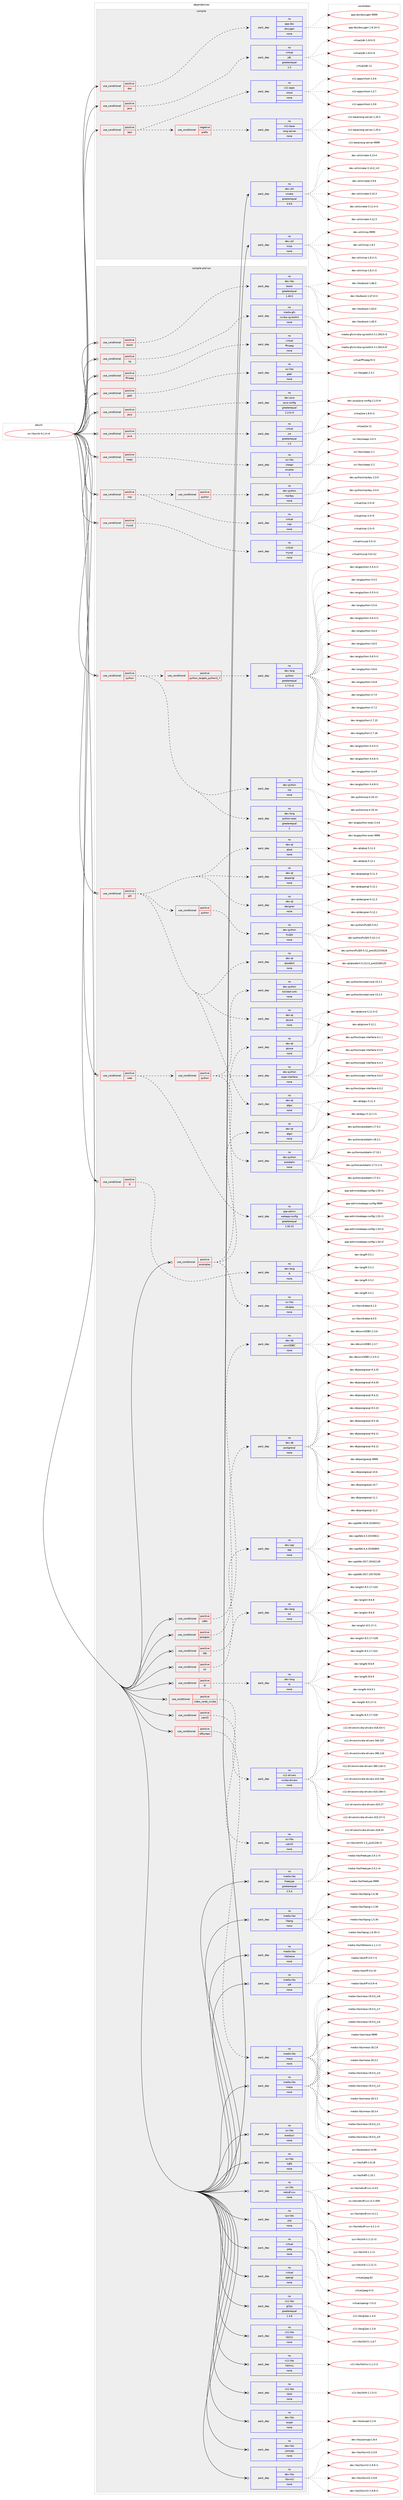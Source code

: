 digraph prolog {

# *************
# Graph options
# *************

newrank=true;
concentrate=true;
compound=true;
graph [rankdir=LR,fontname=Helvetica,fontsize=10,ranksep=1.5];#, ranksep=2.5, nodesep=0.2];
edge  [arrowhead=vee];
node  [fontname=Helvetica,fontsize=10];

# **********
# The ebuild
# **********

subgraph cluster_leftcol {
color=gray;
rank=same;
label=<<i>ebuild</i>>;
id [label="sci-libs/vtk-6.1.0-r4", color=red, width=4, href="../sci-libs/vtk-6.1.0-r4.svg"];
}

# ****************
# The dependencies
# ****************

subgraph cluster_midcol {
color=gray;
label=<<i>dependencies</i>>;
subgraph cluster_compile {
fillcolor="#eeeeee";
style=filled;
label=<<i>compile</i>>;
subgraph cond454222 {
dependency1696960 [label=<<TABLE BORDER="0" CELLBORDER="1" CELLSPACING="0" CELLPADDING="4"><TR><TD ROWSPAN="3" CELLPADDING="10">use_conditional</TD></TR><TR><TD>positive</TD></TR><TR><TD>doc</TD></TR></TABLE>>, shape=none, color=red];
subgraph pack1214920 {
dependency1696961 [label=<<TABLE BORDER="0" CELLBORDER="1" CELLSPACING="0" CELLPADDING="4" WIDTH="220"><TR><TD ROWSPAN="6" CELLPADDING="30">pack_dep</TD></TR><TR><TD WIDTH="110">no</TD></TR><TR><TD>app-doc</TD></TR><TR><TD>doxygen</TD></TR><TR><TD>none</TD></TR><TR><TD></TD></TR></TABLE>>, shape=none, color=blue];
}
dependency1696960:e -> dependency1696961:w [weight=20,style="dashed",arrowhead="vee"];
}
id:e -> dependency1696960:w [weight=20,style="solid",arrowhead="vee"];
subgraph cond454223 {
dependency1696962 [label=<<TABLE BORDER="0" CELLBORDER="1" CELLSPACING="0" CELLPADDING="4"><TR><TD ROWSPAN="3" CELLPADDING="10">use_conditional</TD></TR><TR><TD>positive</TD></TR><TR><TD>java</TD></TR></TABLE>>, shape=none, color=red];
subgraph pack1214921 {
dependency1696963 [label=<<TABLE BORDER="0" CELLBORDER="1" CELLSPACING="0" CELLPADDING="4" WIDTH="220"><TR><TD ROWSPAN="6" CELLPADDING="30">pack_dep</TD></TR><TR><TD WIDTH="110">no</TD></TR><TR><TD>virtual</TD></TR><TR><TD>jdk</TD></TR><TR><TD>greaterequal</TD></TR><TR><TD>1.5</TD></TR></TABLE>>, shape=none, color=blue];
}
dependency1696962:e -> dependency1696963:w [weight=20,style="dashed",arrowhead="vee"];
}
id:e -> dependency1696962:w [weight=20,style="solid",arrowhead="vee"];
subgraph cond454224 {
dependency1696964 [label=<<TABLE BORDER="0" CELLBORDER="1" CELLSPACING="0" CELLPADDING="4"><TR><TD ROWSPAN="3" CELLPADDING="10">use_conditional</TD></TR><TR><TD>positive</TD></TR><TR><TD>test</TD></TR></TABLE>>, shape=none, color=red];
subgraph cond454225 {
dependency1696965 [label=<<TABLE BORDER="0" CELLBORDER="1" CELLSPACING="0" CELLPADDING="4"><TR><TD ROWSPAN="3" CELLPADDING="10">use_conditional</TD></TR><TR><TD>negative</TD></TR><TR><TD>prefix</TD></TR></TABLE>>, shape=none, color=red];
subgraph pack1214922 {
dependency1696966 [label=<<TABLE BORDER="0" CELLBORDER="1" CELLSPACING="0" CELLPADDING="4" WIDTH="220"><TR><TD ROWSPAN="6" CELLPADDING="30">pack_dep</TD></TR><TR><TD WIDTH="110">no</TD></TR><TR><TD>x11-base</TD></TR><TR><TD>xorg-server</TD></TR><TR><TD>none</TD></TR><TR><TD></TD></TR></TABLE>>, shape=none, color=blue];
}
dependency1696965:e -> dependency1696966:w [weight=20,style="dashed",arrowhead="vee"];
}
dependency1696964:e -> dependency1696965:w [weight=20,style="dashed",arrowhead="vee"];
subgraph pack1214923 {
dependency1696967 [label=<<TABLE BORDER="0" CELLBORDER="1" CELLSPACING="0" CELLPADDING="4" WIDTH="220"><TR><TD ROWSPAN="6" CELLPADDING="30">pack_dep</TD></TR><TR><TD WIDTH="110">no</TD></TR><TR><TD>x11-apps</TD></TR><TR><TD>xhost</TD></TR><TR><TD>none</TD></TR><TR><TD></TD></TR></TABLE>>, shape=none, color=blue];
}
dependency1696964:e -> dependency1696967:w [weight=20,style="dashed",arrowhead="vee"];
}
id:e -> dependency1696964:w [weight=20,style="solid",arrowhead="vee"];
subgraph pack1214924 {
dependency1696968 [label=<<TABLE BORDER="0" CELLBORDER="1" CELLSPACING="0" CELLPADDING="4" WIDTH="220"><TR><TD ROWSPAN="6" CELLPADDING="30">pack_dep</TD></TR><TR><TD WIDTH="110">no</TD></TR><TR><TD>dev-util</TD></TR><TR><TD>cmake</TD></TR><TR><TD>greaterequal</TD></TR><TR><TD>3.9.6</TD></TR></TABLE>>, shape=none, color=blue];
}
id:e -> dependency1696968:w [weight=20,style="solid",arrowhead="vee"];
subgraph pack1214925 {
dependency1696969 [label=<<TABLE BORDER="0" CELLBORDER="1" CELLSPACING="0" CELLPADDING="4" WIDTH="220"><TR><TD ROWSPAN="6" CELLPADDING="30">pack_dep</TD></TR><TR><TD WIDTH="110">no</TD></TR><TR><TD>dev-util</TD></TR><TR><TD>ninja</TD></TR><TR><TD>none</TD></TR><TR><TD></TD></TR></TABLE>>, shape=none, color=blue];
}
id:e -> dependency1696969:w [weight=20,style="solid",arrowhead="vee"];
}
subgraph cluster_compileandrun {
fillcolor="#eeeeee";
style=filled;
label=<<i>compile and run</i>>;
subgraph cond454226 {
dependency1696970 [label=<<TABLE BORDER="0" CELLBORDER="1" CELLSPACING="0" CELLPADDING="4"><TR><TD ROWSPAN="3" CELLPADDING="10">use_conditional</TD></TR><TR><TD>positive</TD></TR><TR><TD>R</TD></TR></TABLE>>, shape=none, color=red];
subgraph pack1214926 {
dependency1696971 [label=<<TABLE BORDER="0" CELLBORDER="1" CELLSPACING="0" CELLPADDING="4" WIDTH="220"><TR><TD ROWSPAN="6" CELLPADDING="30">pack_dep</TD></TR><TR><TD WIDTH="110">no</TD></TR><TR><TD>dev-lang</TD></TR><TR><TD>R</TD></TR><TR><TD>none</TD></TR><TR><TD></TD></TR></TABLE>>, shape=none, color=blue];
}
dependency1696970:e -> dependency1696971:w [weight=20,style="dashed",arrowhead="vee"];
}
id:e -> dependency1696970:w [weight=20,style="solid",arrowhead="odotvee"];
subgraph cond454227 {
dependency1696972 [label=<<TABLE BORDER="0" CELLBORDER="1" CELLSPACING="0" CELLPADDING="4"><TR><TD ROWSPAN="3" CELLPADDING="10">use_conditional</TD></TR><TR><TD>positive</TD></TR><TR><TD>boost</TD></TR></TABLE>>, shape=none, color=red];
subgraph pack1214927 {
dependency1696973 [label=<<TABLE BORDER="0" CELLBORDER="1" CELLSPACING="0" CELLPADDING="4" WIDTH="220"><TR><TD ROWSPAN="6" CELLPADDING="30">pack_dep</TD></TR><TR><TD WIDTH="110">no</TD></TR><TR><TD>dev-libs</TD></TR><TR><TD>boost</TD></TR><TR><TD>greaterequal</TD></TR><TR><TD>1.40.0</TD></TR></TABLE>>, shape=none, color=blue];
}
dependency1696972:e -> dependency1696973:w [weight=20,style="dashed",arrowhead="vee"];
}
id:e -> dependency1696972:w [weight=20,style="solid",arrowhead="odotvee"];
subgraph cond454228 {
dependency1696974 [label=<<TABLE BORDER="0" CELLBORDER="1" CELLSPACING="0" CELLPADDING="4"><TR><TD ROWSPAN="3" CELLPADDING="10">use_conditional</TD></TR><TR><TD>positive</TD></TR><TR><TD>cg</TD></TR></TABLE>>, shape=none, color=red];
subgraph pack1214928 {
dependency1696975 [label=<<TABLE BORDER="0" CELLBORDER="1" CELLSPACING="0" CELLPADDING="4" WIDTH="220"><TR><TD ROWSPAN="6" CELLPADDING="30">pack_dep</TD></TR><TR><TD WIDTH="110">no</TD></TR><TR><TD>media-gfx</TD></TR><TR><TD>nvidia-cg-toolkit</TD></TR><TR><TD>none</TD></TR><TR><TD></TD></TR></TABLE>>, shape=none, color=blue];
}
dependency1696974:e -> dependency1696975:w [weight=20,style="dashed",arrowhead="vee"];
}
id:e -> dependency1696974:w [weight=20,style="solid",arrowhead="odotvee"];
subgraph cond454229 {
dependency1696976 [label=<<TABLE BORDER="0" CELLBORDER="1" CELLSPACING="0" CELLPADDING="4"><TR><TD ROWSPAN="3" CELLPADDING="10">use_conditional</TD></TR><TR><TD>positive</TD></TR><TR><TD>examples</TD></TR></TABLE>>, shape=none, color=red];
subgraph pack1214929 {
dependency1696977 [label=<<TABLE BORDER="0" CELLBORDER="1" CELLSPACING="0" CELLPADDING="4" WIDTH="220"><TR><TD ROWSPAN="6" CELLPADDING="30">pack_dep</TD></TR><TR><TD WIDTH="110">no</TD></TR><TR><TD>dev-qt</TD></TR><TR><TD>qtcore</TD></TR><TR><TD>none</TD></TR><TR><TD></TD></TR></TABLE>>, shape=none, color=blue];
}
dependency1696976:e -> dependency1696977:w [weight=20,style="dashed",arrowhead="vee"];
subgraph pack1214930 {
dependency1696978 [label=<<TABLE BORDER="0" CELLBORDER="1" CELLSPACING="0" CELLPADDING="4" WIDTH="220"><TR><TD ROWSPAN="6" CELLPADDING="30">pack_dep</TD></TR><TR><TD WIDTH="110">no</TD></TR><TR><TD>dev-qt</TD></TR><TR><TD>qtgui</TD></TR><TR><TD>none</TD></TR><TR><TD></TD></TR></TABLE>>, shape=none, color=blue];
}
dependency1696976:e -> dependency1696978:w [weight=20,style="dashed",arrowhead="vee"];
subgraph pack1214931 {
dependency1696979 [label=<<TABLE BORDER="0" CELLBORDER="1" CELLSPACING="0" CELLPADDING="4" WIDTH="220"><TR><TD ROWSPAN="6" CELLPADDING="30">pack_dep</TD></TR><TR><TD WIDTH="110">no</TD></TR><TR><TD>sci-libs</TD></TR><TR><TD>vtkdata</TD></TR><TR><TD>none</TD></TR><TR><TD></TD></TR></TABLE>>, shape=none, color=blue];
}
dependency1696976:e -> dependency1696979:w [weight=20,style="dashed",arrowhead="vee"];
}
id:e -> dependency1696976:w [weight=20,style="solid",arrowhead="odotvee"];
subgraph cond454230 {
dependency1696980 [label=<<TABLE BORDER="0" CELLBORDER="1" CELLSPACING="0" CELLPADDING="4"><TR><TD ROWSPAN="3" CELLPADDING="10">use_conditional</TD></TR><TR><TD>positive</TD></TR><TR><TD>ffmpeg</TD></TR></TABLE>>, shape=none, color=red];
subgraph pack1214932 {
dependency1696981 [label=<<TABLE BORDER="0" CELLBORDER="1" CELLSPACING="0" CELLPADDING="4" WIDTH="220"><TR><TD ROWSPAN="6" CELLPADDING="30">pack_dep</TD></TR><TR><TD WIDTH="110">no</TD></TR><TR><TD>virtual</TD></TR><TR><TD>ffmpeg</TD></TR><TR><TD>none</TD></TR><TR><TD></TD></TR></TABLE>>, shape=none, color=blue];
}
dependency1696980:e -> dependency1696981:w [weight=20,style="dashed",arrowhead="vee"];
}
id:e -> dependency1696980:w [weight=20,style="solid",arrowhead="odotvee"];
subgraph cond454231 {
dependency1696982 [label=<<TABLE BORDER="0" CELLBORDER="1" CELLSPACING="0" CELLPADDING="4"><TR><TD ROWSPAN="3" CELLPADDING="10">use_conditional</TD></TR><TR><TD>positive</TD></TR><TR><TD>gdal</TD></TR></TABLE>>, shape=none, color=red];
subgraph pack1214933 {
dependency1696983 [label=<<TABLE BORDER="0" CELLBORDER="1" CELLSPACING="0" CELLPADDING="4" WIDTH="220"><TR><TD ROWSPAN="6" CELLPADDING="30">pack_dep</TD></TR><TR><TD WIDTH="110">no</TD></TR><TR><TD>sci-libs</TD></TR><TR><TD>gdal</TD></TR><TR><TD>none</TD></TR><TR><TD></TD></TR></TABLE>>, shape=none, color=blue];
}
dependency1696982:e -> dependency1696983:w [weight=20,style="dashed",arrowhead="vee"];
}
id:e -> dependency1696982:w [weight=20,style="solid",arrowhead="odotvee"];
subgraph cond454232 {
dependency1696984 [label=<<TABLE BORDER="0" CELLBORDER="1" CELLSPACING="0" CELLPADDING="4"><TR><TD ROWSPAN="3" CELLPADDING="10">use_conditional</TD></TR><TR><TD>positive</TD></TR><TR><TD>java</TD></TR></TABLE>>, shape=none, color=red];
subgraph pack1214934 {
dependency1696985 [label=<<TABLE BORDER="0" CELLBORDER="1" CELLSPACING="0" CELLPADDING="4" WIDTH="220"><TR><TD ROWSPAN="6" CELLPADDING="30">pack_dep</TD></TR><TR><TD WIDTH="110">no</TD></TR><TR><TD>dev-java</TD></TR><TR><TD>java-config</TD></TR><TR><TD>greaterequal</TD></TR><TR><TD>2.2.0-r3</TD></TR></TABLE>>, shape=none, color=blue];
}
dependency1696984:e -> dependency1696985:w [weight=20,style="dashed",arrowhead="vee"];
}
id:e -> dependency1696984:w [weight=20,style="solid",arrowhead="odotvee"];
subgraph cond454233 {
dependency1696986 [label=<<TABLE BORDER="0" CELLBORDER="1" CELLSPACING="0" CELLPADDING="4"><TR><TD ROWSPAN="3" CELLPADDING="10">use_conditional</TD></TR><TR><TD>positive</TD></TR><TR><TD>java</TD></TR></TABLE>>, shape=none, color=red];
subgraph pack1214935 {
dependency1696987 [label=<<TABLE BORDER="0" CELLBORDER="1" CELLSPACING="0" CELLPADDING="4" WIDTH="220"><TR><TD ROWSPAN="6" CELLPADDING="30">pack_dep</TD></TR><TR><TD WIDTH="110">no</TD></TR><TR><TD>virtual</TD></TR><TR><TD>jre</TD></TR><TR><TD>greaterequal</TD></TR><TR><TD>1.5</TD></TR></TABLE>>, shape=none, color=blue];
}
dependency1696986:e -> dependency1696987:w [weight=20,style="dashed",arrowhead="vee"];
}
id:e -> dependency1696986:w [weight=20,style="solid",arrowhead="odotvee"];
subgraph cond454234 {
dependency1696988 [label=<<TABLE BORDER="0" CELLBORDER="1" CELLSPACING="0" CELLPADDING="4"><TR><TD ROWSPAN="3" CELLPADDING="10">use_conditional</TD></TR><TR><TD>positive</TD></TR><TR><TD>kaapi</TD></TR></TABLE>>, shape=none, color=red];
subgraph pack1214936 {
dependency1696989 [label=<<TABLE BORDER="0" CELLBORDER="1" CELLSPACING="0" CELLPADDING="4" WIDTH="220"><TR><TD ROWSPAN="6" CELLPADDING="30">pack_dep</TD></TR><TR><TD WIDTH="110">no</TD></TR><TR><TD>sci-libs</TD></TR><TR><TD>xkaapi</TD></TR><TR><TD>smaller</TD></TR><TR><TD>3</TD></TR></TABLE>>, shape=none, color=blue];
}
dependency1696988:e -> dependency1696989:w [weight=20,style="dashed",arrowhead="vee"];
}
id:e -> dependency1696988:w [weight=20,style="solid",arrowhead="odotvee"];
subgraph cond454235 {
dependency1696990 [label=<<TABLE BORDER="0" CELLBORDER="1" CELLSPACING="0" CELLPADDING="4"><TR><TD ROWSPAN="3" CELLPADDING="10">use_conditional</TD></TR><TR><TD>positive</TD></TR><TR><TD>mpi</TD></TR></TABLE>>, shape=none, color=red];
subgraph pack1214937 {
dependency1696991 [label=<<TABLE BORDER="0" CELLBORDER="1" CELLSPACING="0" CELLPADDING="4" WIDTH="220"><TR><TD ROWSPAN="6" CELLPADDING="30">pack_dep</TD></TR><TR><TD WIDTH="110">no</TD></TR><TR><TD>virtual</TD></TR><TR><TD>mpi</TD></TR><TR><TD>none</TD></TR><TR><TD></TD></TR></TABLE>>, shape=none, color=blue];
}
dependency1696990:e -> dependency1696991:w [weight=20,style="dashed",arrowhead="vee"];
subgraph cond454236 {
dependency1696992 [label=<<TABLE BORDER="0" CELLBORDER="1" CELLSPACING="0" CELLPADDING="4"><TR><TD ROWSPAN="3" CELLPADDING="10">use_conditional</TD></TR><TR><TD>positive</TD></TR><TR><TD>python</TD></TR></TABLE>>, shape=none, color=red];
subgraph pack1214938 {
dependency1696993 [label=<<TABLE BORDER="0" CELLBORDER="1" CELLSPACING="0" CELLPADDING="4" WIDTH="220"><TR><TD ROWSPAN="6" CELLPADDING="30">pack_dep</TD></TR><TR><TD WIDTH="110">no</TD></TR><TR><TD>dev-python</TD></TR><TR><TD>mpi4py</TD></TR><TR><TD>none</TD></TR><TR><TD></TD></TR></TABLE>>, shape=none, color=blue];
}
dependency1696992:e -> dependency1696993:w [weight=20,style="dashed",arrowhead="vee"];
}
dependency1696990:e -> dependency1696992:w [weight=20,style="dashed",arrowhead="vee"];
}
id:e -> dependency1696990:w [weight=20,style="solid",arrowhead="odotvee"];
subgraph cond454237 {
dependency1696994 [label=<<TABLE BORDER="0" CELLBORDER="1" CELLSPACING="0" CELLPADDING="4"><TR><TD ROWSPAN="3" CELLPADDING="10">use_conditional</TD></TR><TR><TD>positive</TD></TR><TR><TD>mysql</TD></TR></TABLE>>, shape=none, color=red];
subgraph pack1214939 {
dependency1696995 [label=<<TABLE BORDER="0" CELLBORDER="1" CELLSPACING="0" CELLPADDING="4" WIDTH="220"><TR><TD ROWSPAN="6" CELLPADDING="30">pack_dep</TD></TR><TR><TD WIDTH="110">no</TD></TR><TR><TD>virtual</TD></TR><TR><TD>mysql</TD></TR><TR><TD>none</TD></TR><TR><TD></TD></TR></TABLE>>, shape=none, color=blue];
}
dependency1696994:e -> dependency1696995:w [weight=20,style="dashed",arrowhead="vee"];
}
id:e -> dependency1696994:w [weight=20,style="solid",arrowhead="odotvee"];
subgraph cond454238 {
dependency1696996 [label=<<TABLE BORDER="0" CELLBORDER="1" CELLSPACING="0" CELLPADDING="4"><TR><TD ROWSPAN="3" CELLPADDING="10">use_conditional</TD></TR><TR><TD>positive</TD></TR><TR><TD>odbc</TD></TR></TABLE>>, shape=none, color=red];
subgraph pack1214940 {
dependency1696997 [label=<<TABLE BORDER="0" CELLBORDER="1" CELLSPACING="0" CELLPADDING="4" WIDTH="220"><TR><TD ROWSPAN="6" CELLPADDING="30">pack_dep</TD></TR><TR><TD WIDTH="110">no</TD></TR><TR><TD>dev-db</TD></TR><TR><TD>unixODBC</TD></TR><TR><TD>none</TD></TR><TR><TD></TD></TR></TABLE>>, shape=none, color=blue];
}
dependency1696996:e -> dependency1696997:w [weight=20,style="dashed",arrowhead="vee"];
}
id:e -> dependency1696996:w [weight=20,style="solid",arrowhead="odotvee"];
subgraph cond454239 {
dependency1696998 [label=<<TABLE BORDER="0" CELLBORDER="1" CELLSPACING="0" CELLPADDING="4"><TR><TD ROWSPAN="3" CELLPADDING="10">use_conditional</TD></TR><TR><TD>positive</TD></TR><TR><TD>offscreen</TD></TR></TABLE>>, shape=none, color=red];
subgraph pack1214941 {
dependency1696999 [label=<<TABLE BORDER="0" CELLBORDER="1" CELLSPACING="0" CELLPADDING="4" WIDTH="220"><TR><TD ROWSPAN="6" CELLPADDING="30">pack_dep</TD></TR><TR><TD WIDTH="110">no</TD></TR><TR><TD>media-libs</TD></TR><TR><TD>mesa</TD></TR><TR><TD>none</TD></TR><TR><TD></TD></TR></TABLE>>, shape=none, color=blue];
}
dependency1696998:e -> dependency1696999:w [weight=20,style="dashed",arrowhead="vee"];
}
id:e -> dependency1696998:w [weight=20,style="solid",arrowhead="odotvee"];
subgraph cond454240 {
dependency1697000 [label=<<TABLE BORDER="0" CELLBORDER="1" CELLSPACING="0" CELLPADDING="4"><TR><TD ROWSPAN="3" CELLPADDING="10">use_conditional</TD></TR><TR><TD>positive</TD></TR><TR><TD>postgres</TD></TR></TABLE>>, shape=none, color=red];
subgraph pack1214942 {
dependency1697001 [label=<<TABLE BORDER="0" CELLBORDER="1" CELLSPACING="0" CELLPADDING="4" WIDTH="220"><TR><TD ROWSPAN="6" CELLPADDING="30">pack_dep</TD></TR><TR><TD WIDTH="110">no</TD></TR><TR><TD>dev-db</TD></TR><TR><TD>postgresql</TD></TR><TR><TD>none</TD></TR><TR><TD></TD></TR></TABLE>>, shape=none, color=blue];
}
dependency1697000:e -> dependency1697001:w [weight=20,style="dashed",arrowhead="vee"];
}
id:e -> dependency1697000:w [weight=20,style="solid",arrowhead="odotvee"];
subgraph cond454241 {
dependency1697002 [label=<<TABLE BORDER="0" CELLBORDER="1" CELLSPACING="0" CELLPADDING="4"><TR><TD ROWSPAN="3" CELLPADDING="10">use_conditional</TD></TR><TR><TD>positive</TD></TR><TR><TD>python</TD></TR></TABLE>>, shape=none, color=red];
subgraph cond454242 {
dependency1697003 [label=<<TABLE BORDER="0" CELLBORDER="1" CELLSPACING="0" CELLPADDING="4"><TR><TD ROWSPAN="3" CELLPADDING="10">use_conditional</TD></TR><TR><TD>positive</TD></TR><TR><TD>python_targets_python2_7</TD></TR></TABLE>>, shape=none, color=red];
subgraph pack1214943 {
dependency1697004 [label=<<TABLE BORDER="0" CELLBORDER="1" CELLSPACING="0" CELLPADDING="4" WIDTH="220"><TR><TD ROWSPAN="6" CELLPADDING="30">pack_dep</TD></TR><TR><TD WIDTH="110">no</TD></TR><TR><TD>dev-lang</TD></TR><TR><TD>python</TD></TR><TR><TD>greaterequal</TD></TR><TR><TD>2.7.5-r2</TD></TR></TABLE>>, shape=none, color=blue];
}
dependency1697003:e -> dependency1697004:w [weight=20,style="dashed",arrowhead="vee"];
}
dependency1697002:e -> dependency1697003:w [weight=20,style="dashed",arrowhead="vee"];
subgraph pack1214944 {
dependency1697005 [label=<<TABLE BORDER="0" CELLBORDER="1" CELLSPACING="0" CELLPADDING="4" WIDTH="220"><TR><TD ROWSPAN="6" CELLPADDING="30">pack_dep</TD></TR><TR><TD WIDTH="110">no</TD></TR><TR><TD>dev-lang</TD></TR><TR><TD>python-exec</TD></TR><TR><TD>greaterequal</TD></TR><TR><TD>2</TD></TR></TABLE>>, shape=none, color=blue];
}
dependency1697002:e -> dependency1697005:w [weight=20,style="dashed",arrowhead="vee"];
subgraph pack1214945 {
dependency1697006 [label=<<TABLE BORDER="0" CELLBORDER="1" CELLSPACING="0" CELLPADDING="4" WIDTH="220"><TR><TD ROWSPAN="6" CELLPADDING="30">pack_dep</TD></TR><TR><TD WIDTH="110">no</TD></TR><TR><TD>dev-python</TD></TR><TR><TD>sip</TD></TR><TR><TD>none</TD></TR><TR><TD></TD></TR></TABLE>>, shape=none, color=blue];
}
dependency1697002:e -> dependency1697006:w [weight=20,style="dashed",arrowhead="vee"];
}
id:e -> dependency1697002:w [weight=20,style="solid",arrowhead="odotvee"];
subgraph cond454243 {
dependency1697007 [label=<<TABLE BORDER="0" CELLBORDER="1" CELLSPACING="0" CELLPADDING="4"><TR><TD ROWSPAN="3" CELLPADDING="10">use_conditional</TD></TR><TR><TD>positive</TD></TR><TR><TD>qt5</TD></TR></TABLE>>, shape=none, color=red];
subgraph pack1214946 {
dependency1697008 [label=<<TABLE BORDER="0" CELLBORDER="1" CELLSPACING="0" CELLPADDING="4" WIDTH="220"><TR><TD ROWSPAN="6" CELLPADDING="30">pack_dep</TD></TR><TR><TD WIDTH="110">no</TD></TR><TR><TD>dev-qt</TD></TR><TR><TD>designer</TD></TR><TR><TD>none</TD></TR><TR><TD></TD></TR></TABLE>>, shape=none, color=blue];
}
dependency1697007:e -> dependency1697008:w [weight=20,style="dashed",arrowhead="vee"];
subgraph pack1214947 {
dependency1697009 [label=<<TABLE BORDER="0" CELLBORDER="1" CELLSPACING="0" CELLPADDING="4" WIDTH="220"><TR><TD ROWSPAN="6" CELLPADDING="30">pack_dep</TD></TR><TR><TD WIDTH="110">no</TD></TR><TR><TD>dev-qt</TD></TR><TR><TD>qtcore</TD></TR><TR><TD>none</TD></TR><TR><TD></TD></TR></TABLE>>, shape=none, color=blue];
}
dependency1697007:e -> dependency1697009:w [weight=20,style="dashed",arrowhead="vee"];
subgraph pack1214948 {
dependency1697010 [label=<<TABLE BORDER="0" CELLBORDER="1" CELLSPACING="0" CELLPADDING="4" WIDTH="220"><TR><TD ROWSPAN="6" CELLPADDING="30">pack_dep</TD></TR><TR><TD WIDTH="110">no</TD></TR><TR><TD>dev-qt</TD></TR><TR><TD>qtgui</TD></TR><TR><TD>none</TD></TR><TR><TD></TD></TR></TABLE>>, shape=none, color=blue];
}
dependency1697007:e -> dependency1697010:w [weight=20,style="dashed",arrowhead="vee"];
subgraph pack1214949 {
dependency1697011 [label=<<TABLE BORDER="0" CELLBORDER="1" CELLSPACING="0" CELLPADDING="4" WIDTH="220"><TR><TD ROWSPAN="6" CELLPADDING="30">pack_dep</TD></TR><TR><TD WIDTH="110">no</TD></TR><TR><TD>dev-qt</TD></TR><TR><TD>qtopengl</TD></TR><TR><TD>none</TD></TR><TR><TD></TD></TR></TABLE>>, shape=none, color=blue];
}
dependency1697007:e -> dependency1697011:w [weight=20,style="dashed",arrowhead="vee"];
subgraph pack1214950 {
dependency1697012 [label=<<TABLE BORDER="0" CELLBORDER="1" CELLSPACING="0" CELLPADDING="4" WIDTH="220"><TR><TD ROWSPAN="6" CELLPADDING="30">pack_dep</TD></TR><TR><TD WIDTH="110">no</TD></TR><TR><TD>dev-qt</TD></TR><TR><TD>qtsql</TD></TR><TR><TD>none</TD></TR><TR><TD></TD></TR></TABLE>>, shape=none, color=blue];
}
dependency1697007:e -> dependency1697012:w [weight=20,style="dashed",arrowhead="vee"];
subgraph pack1214951 {
dependency1697013 [label=<<TABLE BORDER="0" CELLBORDER="1" CELLSPACING="0" CELLPADDING="4" WIDTH="220"><TR><TD ROWSPAN="6" CELLPADDING="30">pack_dep</TD></TR><TR><TD WIDTH="110">no</TD></TR><TR><TD>dev-qt</TD></TR><TR><TD>qtwebkit</TD></TR><TR><TD>none</TD></TR><TR><TD></TD></TR></TABLE>>, shape=none, color=blue];
}
dependency1697007:e -> dependency1697013:w [weight=20,style="dashed",arrowhead="vee"];
subgraph cond454244 {
dependency1697014 [label=<<TABLE BORDER="0" CELLBORDER="1" CELLSPACING="0" CELLPADDING="4"><TR><TD ROWSPAN="3" CELLPADDING="10">use_conditional</TD></TR><TR><TD>positive</TD></TR><TR><TD>python</TD></TR></TABLE>>, shape=none, color=red];
subgraph pack1214952 {
dependency1697015 [label=<<TABLE BORDER="0" CELLBORDER="1" CELLSPACING="0" CELLPADDING="4" WIDTH="220"><TR><TD ROWSPAN="6" CELLPADDING="30">pack_dep</TD></TR><TR><TD WIDTH="110">no</TD></TR><TR><TD>dev-python</TD></TR><TR><TD>PyQt5</TD></TR><TR><TD>none</TD></TR><TR><TD></TD></TR></TABLE>>, shape=none, color=blue];
}
dependency1697014:e -> dependency1697015:w [weight=20,style="dashed",arrowhead="vee"];
}
dependency1697007:e -> dependency1697014:w [weight=20,style="dashed",arrowhead="vee"];
}
id:e -> dependency1697007:w [weight=20,style="solid",arrowhead="odotvee"];
subgraph cond454245 {
dependency1697016 [label=<<TABLE BORDER="0" CELLBORDER="1" CELLSPACING="0" CELLPADDING="4"><TR><TD ROWSPAN="3" CELLPADDING="10">use_conditional</TD></TR><TR><TD>positive</TD></TR><TR><TD>tbb</TD></TR></TABLE>>, shape=none, color=red];
subgraph pack1214953 {
dependency1697017 [label=<<TABLE BORDER="0" CELLBORDER="1" CELLSPACING="0" CELLPADDING="4" WIDTH="220"><TR><TD ROWSPAN="6" CELLPADDING="30">pack_dep</TD></TR><TR><TD WIDTH="110">no</TD></TR><TR><TD>dev-cpp</TD></TR><TR><TD>tbb</TD></TR><TR><TD>none</TD></TR><TR><TD></TD></TR></TABLE>>, shape=none, color=blue];
}
dependency1697016:e -> dependency1697017:w [weight=20,style="dashed",arrowhead="vee"];
}
id:e -> dependency1697016:w [weight=20,style="solid",arrowhead="odotvee"];
subgraph cond454246 {
dependency1697018 [label=<<TABLE BORDER="0" CELLBORDER="1" CELLSPACING="0" CELLPADDING="4"><TR><TD ROWSPAN="3" CELLPADDING="10">use_conditional</TD></TR><TR><TD>positive</TD></TR><TR><TD>tcl</TD></TR></TABLE>>, shape=none, color=red];
subgraph pack1214954 {
dependency1697019 [label=<<TABLE BORDER="0" CELLBORDER="1" CELLSPACING="0" CELLPADDING="4" WIDTH="220"><TR><TD ROWSPAN="6" CELLPADDING="30">pack_dep</TD></TR><TR><TD WIDTH="110">no</TD></TR><TR><TD>dev-lang</TD></TR><TR><TD>tcl</TD></TR><TR><TD>none</TD></TR><TR><TD></TD></TR></TABLE>>, shape=none, color=blue];
}
dependency1697018:e -> dependency1697019:w [weight=20,style="dashed",arrowhead="vee"];
}
id:e -> dependency1697018:w [weight=20,style="solid",arrowhead="odotvee"];
subgraph cond454247 {
dependency1697020 [label=<<TABLE BORDER="0" CELLBORDER="1" CELLSPACING="0" CELLPADDING="4"><TR><TD ROWSPAN="3" CELLPADDING="10">use_conditional</TD></TR><TR><TD>positive</TD></TR><TR><TD>tk</TD></TR></TABLE>>, shape=none, color=red];
subgraph pack1214955 {
dependency1697021 [label=<<TABLE BORDER="0" CELLBORDER="1" CELLSPACING="0" CELLPADDING="4" WIDTH="220"><TR><TD ROWSPAN="6" CELLPADDING="30">pack_dep</TD></TR><TR><TD WIDTH="110">no</TD></TR><TR><TD>dev-lang</TD></TR><TR><TD>tk</TD></TR><TR><TD>none</TD></TR><TR><TD></TD></TR></TABLE>>, shape=none, color=blue];
}
dependency1697020:e -> dependency1697021:w [weight=20,style="dashed",arrowhead="vee"];
}
id:e -> dependency1697020:w [weight=20,style="solid",arrowhead="odotvee"];
subgraph cond454248 {
dependency1697022 [label=<<TABLE BORDER="0" CELLBORDER="1" CELLSPACING="0" CELLPADDING="4"><TR><TD ROWSPAN="3" CELLPADDING="10">use_conditional</TD></TR><TR><TD>positive</TD></TR><TR><TD>video_cards_nvidia</TD></TR></TABLE>>, shape=none, color=red];
subgraph pack1214956 {
dependency1697023 [label=<<TABLE BORDER="0" CELLBORDER="1" CELLSPACING="0" CELLPADDING="4" WIDTH="220"><TR><TD ROWSPAN="6" CELLPADDING="30">pack_dep</TD></TR><TR><TD WIDTH="110">no</TD></TR><TR><TD>x11-drivers</TD></TR><TR><TD>nvidia-drivers</TD></TR><TR><TD>none</TD></TR><TR><TD></TD></TR></TABLE>>, shape=none, color=blue];
}
dependency1697022:e -> dependency1697023:w [weight=20,style="dashed",arrowhead="vee"];
}
id:e -> dependency1697022:w [weight=20,style="solid",arrowhead="odotvee"];
subgraph cond454249 {
dependency1697024 [label=<<TABLE BORDER="0" CELLBORDER="1" CELLSPACING="0" CELLPADDING="4"><TR><TD ROWSPAN="3" CELLPADDING="10">use_conditional</TD></TR><TR><TD>positive</TD></TR><TR><TD>web</TD></TR></TABLE>>, shape=none, color=red];
subgraph pack1214957 {
dependency1697025 [label=<<TABLE BORDER="0" CELLBORDER="1" CELLSPACING="0" CELLPADDING="4" WIDTH="220"><TR><TD ROWSPAN="6" CELLPADDING="30">pack_dep</TD></TR><TR><TD WIDTH="110">no</TD></TR><TR><TD>app-admin</TD></TR><TR><TD>webapp-config</TD></TR><TR><TD>greaterequal</TD></TR><TR><TD>1.50.15</TD></TR></TABLE>>, shape=none, color=blue];
}
dependency1697024:e -> dependency1697025:w [weight=20,style="dashed",arrowhead="vee"];
subgraph cond454250 {
dependency1697026 [label=<<TABLE BORDER="0" CELLBORDER="1" CELLSPACING="0" CELLPADDING="4"><TR><TD ROWSPAN="3" CELLPADDING="10">use_conditional</TD></TR><TR><TD>positive</TD></TR><TR><TD>python</TD></TR></TABLE>>, shape=none, color=red];
subgraph pack1214958 {
dependency1697027 [label=<<TABLE BORDER="0" CELLBORDER="1" CELLSPACING="0" CELLPADDING="4" WIDTH="220"><TR><TD ROWSPAN="6" CELLPADDING="30">pack_dep</TD></TR><TR><TD WIDTH="110">no</TD></TR><TR><TD>dev-python</TD></TR><TR><TD>autobahn</TD></TR><TR><TD>none</TD></TR><TR><TD></TD></TR></TABLE>>, shape=none, color=blue];
}
dependency1697026:e -> dependency1697027:w [weight=20,style="dashed",arrowhead="vee"];
subgraph pack1214959 {
dependency1697028 [label=<<TABLE BORDER="0" CELLBORDER="1" CELLSPACING="0" CELLPADDING="4" WIDTH="220"><TR><TD ROWSPAN="6" CELLPADDING="30">pack_dep</TD></TR><TR><TD WIDTH="110">no</TD></TR><TR><TD>dev-python</TD></TR><TR><TD>twisted-core</TD></TR><TR><TD>none</TD></TR><TR><TD></TD></TR></TABLE>>, shape=none, color=blue];
}
dependency1697026:e -> dependency1697028:w [weight=20,style="dashed",arrowhead="vee"];
subgraph pack1214960 {
dependency1697029 [label=<<TABLE BORDER="0" CELLBORDER="1" CELLSPACING="0" CELLPADDING="4" WIDTH="220"><TR><TD ROWSPAN="6" CELLPADDING="30">pack_dep</TD></TR><TR><TD WIDTH="110">no</TD></TR><TR><TD>dev-python</TD></TR><TR><TD>zope-interface</TD></TR><TR><TD>none</TD></TR><TR><TD></TD></TR></TABLE>>, shape=none, color=blue];
}
dependency1697026:e -> dependency1697029:w [weight=20,style="dashed",arrowhead="vee"];
}
dependency1697024:e -> dependency1697026:w [weight=20,style="dashed",arrowhead="vee"];
}
id:e -> dependency1697024:w [weight=20,style="solid",arrowhead="odotvee"];
subgraph cond454251 {
dependency1697030 [label=<<TABLE BORDER="0" CELLBORDER="1" CELLSPACING="0" CELLPADDING="4"><TR><TD ROWSPAN="3" CELLPADDING="10">use_conditional</TD></TR><TR><TD>positive</TD></TR><TR><TD>xdmf2</TD></TR></TABLE>>, shape=none, color=red];
subgraph pack1214961 {
dependency1697031 [label=<<TABLE BORDER="0" CELLBORDER="1" CELLSPACING="0" CELLPADDING="4" WIDTH="220"><TR><TD ROWSPAN="6" CELLPADDING="30">pack_dep</TD></TR><TR><TD WIDTH="110">no</TD></TR><TR><TD>sci-libs</TD></TR><TR><TD>xdmf2</TD></TR><TR><TD>none</TD></TR><TR><TD></TD></TR></TABLE>>, shape=none, color=blue];
}
dependency1697030:e -> dependency1697031:w [weight=20,style="dashed",arrowhead="vee"];
}
id:e -> dependency1697030:w [weight=20,style="solid",arrowhead="odotvee"];
subgraph pack1214962 {
dependency1697032 [label=<<TABLE BORDER="0" CELLBORDER="1" CELLSPACING="0" CELLPADDING="4" WIDTH="220"><TR><TD ROWSPAN="6" CELLPADDING="30">pack_dep</TD></TR><TR><TD WIDTH="110">no</TD></TR><TR><TD>dev-libs</TD></TR><TR><TD>expat</TD></TR><TR><TD>none</TD></TR><TR><TD></TD></TR></TABLE>>, shape=none, color=blue];
}
id:e -> dependency1697032:w [weight=20,style="solid",arrowhead="odotvee"];
subgraph pack1214963 {
dependency1697033 [label=<<TABLE BORDER="0" CELLBORDER="1" CELLSPACING="0" CELLPADDING="4" WIDTH="220"><TR><TD ROWSPAN="6" CELLPADDING="30">pack_dep</TD></TR><TR><TD WIDTH="110">no</TD></TR><TR><TD>dev-libs</TD></TR><TR><TD>jsoncpp</TD></TR><TR><TD>none</TD></TR><TR><TD></TD></TR></TABLE>>, shape=none, color=blue];
}
id:e -> dependency1697033:w [weight=20,style="solid",arrowhead="odotvee"];
subgraph pack1214964 {
dependency1697034 [label=<<TABLE BORDER="0" CELLBORDER="1" CELLSPACING="0" CELLPADDING="4" WIDTH="220"><TR><TD ROWSPAN="6" CELLPADDING="30">pack_dep</TD></TR><TR><TD WIDTH="110">no</TD></TR><TR><TD>dev-libs</TD></TR><TR><TD>libxml2</TD></TR><TR><TD>none</TD></TR><TR><TD></TD></TR></TABLE>>, shape=none, color=blue];
}
id:e -> dependency1697034:w [weight=20,style="solid",arrowhead="odotvee"];
subgraph pack1214965 {
dependency1697035 [label=<<TABLE BORDER="0" CELLBORDER="1" CELLSPACING="0" CELLPADDING="4" WIDTH="220"><TR><TD ROWSPAN="6" CELLPADDING="30">pack_dep</TD></TR><TR><TD WIDTH="110">no</TD></TR><TR><TD>media-libs</TD></TR><TR><TD>freetype</TD></TR><TR><TD>greaterequal</TD></TR><TR><TD>2.5.4</TD></TR></TABLE>>, shape=none, color=blue];
}
id:e -> dependency1697035:w [weight=20,style="solid",arrowhead="odotvee"];
subgraph pack1214966 {
dependency1697036 [label=<<TABLE BORDER="0" CELLBORDER="1" CELLSPACING="0" CELLPADDING="4" WIDTH="220"><TR><TD ROWSPAN="6" CELLPADDING="30">pack_dep</TD></TR><TR><TD WIDTH="110">no</TD></TR><TR><TD>media-libs</TD></TR><TR><TD>libpng</TD></TR><TR><TD>none</TD></TR><TR><TD></TD></TR></TABLE>>, shape=none, color=blue];
}
id:e -> dependency1697036:w [weight=20,style="solid",arrowhead="odotvee"];
subgraph pack1214967 {
dependency1697037 [label=<<TABLE BORDER="0" CELLBORDER="1" CELLSPACING="0" CELLPADDING="4" WIDTH="220"><TR><TD ROWSPAN="6" CELLPADDING="30">pack_dep</TD></TR><TR><TD WIDTH="110">no</TD></TR><TR><TD>media-libs</TD></TR><TR><TD>libtheora</TD></TR><TR><TD>none</TD></TR><TR><TD></TD></TR></TABLE>>, shape=none, color=blue];
}
id:e -> dependency1697037:w [weight=20,style="solid",arrowhead="odotvee"];
subgraph pack1214968 {
dependency1697038 [label=<<TABLE BORDER="0" CELLBORDER="1" CELLSPACING="0" CELLPADDING="4" WIDTH="220"><TR><TD ROWSPAN="6" CELLPADDING="30">pack_dep</TD></TR><TR><TD WIDTH="110">no</TD></TR><TR><TD>media-libs</TD></TR><TR><TD>mesa</TD></TR><TR><TD>none</TD></TR><TR><TD></TD></TR></TABLE>>, shape=none, color=blue];
}
id:e -> dependency1697038:w [weight=20,style="solid",arrowhead="odotvee"];
subgraph pack1214969 {
dependency1697039 [label=<<TABLE BORDER="0" CELLBORDER="1" CELLSPACING="0" CELLPADDING="4" WIDTH="220"><TR><TD ROWSPAN="6" CELLPADDING="30">pack_dep</TD></TR><TR><TD WIDTH="110">no</TD></TR><TR><TD>media-libs</TD></TR><TR><TD>tiff</TD></TR><TR><TD>none</TD></TR><TR><TD></TD></TR></TABLE>>, shape=none, color=blue];
}
id:e -> dependency1697039:w [weight=20,style="solid",arrowhead="odotvee"];
subgraph pack1214970 {
dependency1697040 [label=<<TABLE BORDER="0" CELLBORDER="1" CELLSPACING="0" CELLPADDING="4" WIDTH="220"><TR><TD ROWSPAN="6" CELLPADDING="30">pack_dep</TD></TR><TR><TD WIDTH="110">no</TD></TR><TR><TD>sci-libs</TD></TR><TR><TD>exodusii</TD></TR><TR><TD>none</TD></TR><TR><TD></TD></TR></TABLE>>, shape=none, color=blue];
}
id:e -> dependency1697040:w [weight=20,style="solid",arrowhead="odotvee"];
subgraph pack1214971 {
dependency1697041 [label=<<TABLE BORDER="0" CELLBORDER="1" CELLSPACING="0" CELLPADDING="4" WIDTH="220"><TR><TD ROWSPAN="6" CELLPADDING="30">pack_dep</TD></TR><TR><TD WIDTH="110">no</TD></TR><TR><TD>sci-libs</TD></TR><TR><TD>hdf5</TD></TR><TR><TD>none</TD></TR><TR><TD></TD></TR></TABLE>>, shape=none, color=blue];
}
id:e -> dependency1697041:w [weight=20,style="solid",arrowhead="odotvee"];
subgraph pack1214972 {
dependency1697042 [label=<<TABLE BORDER="0" CELLBORDER="1" CELLSPACING="0" CELLPADDING="4" WIDTH="220"><TR><TD ROWSPAN="6" CELLPADDING="30">pack_dep</TD></TR><TR><TD WIDTH="110">no</TD></TR><TR><TD>sci-libs</TD></TR><TR><TD>netcdf-cxx</TD></TR><TR><TD>none</TD></TR><TR><TD></TD></TR></TABLE>>, shape=none, color=blue];
}
id:e -> dependency1697042:w [weight=20,style="solid",arrowhead="odotvee"];
subgraph pack1214973 {
dependency1697043 [label=<<TABLE BORDER="0" CELLBORDER="1" CELLSPACING="0" CELLPADDING="4" WIDTH="220"><TR><TD ROWSPAN="6" CELLPADDING="30">pack_dep</TD></TR><TR><TD WIDTH="110">no</TD></TR><TR><TD>sys-libs</TD></TR><TR><TD>zlib</TD></TR><TR><TD>none</TD></TR><TR><TD></TD></TR></TABLE>>, shape=none, color=blue];
}
id:e -> dependency1697043:w [weight=20,style="solid",arrowhead="odotvee"];
subgraph pack1214974 {
dependency1697044 [label=<<TABLE BORDER="0" CELLBORDER="1" CELLSPACING="0" CELLPADDING="4" WIDTH="220"><TR><TD ROWSPAN="6" CELLPADDING="30">pack_dep</TD></TR><TR><TD WIDTH="110">no</TD></TR><TR><TD>virtual</TD></TR><TR><TD>jpeg</TD></TR><TR><TD>none</TD></TR><TR><TD></TD></TR></TABLE>>, shape=none, color=blue];
}
id:e -> dependency1697044:w [weight=20,style="solid",arrowhead="odotvee"];
subgraph pack1214975 {
dependency1697045 [label=<<TABLE BORDER="0" CELLBORDER="1" CELLSPACING="0" CELLPADDING="4" WIDTH="220"><TR><TD ROWSPAN="6" CELLPADDING="30">pack_dep</TD></TR><TR><TD WIDTH="110">no</TD></TR><TR><TD>virtual</TD></TR><TR><TD>opengl</TD></TR><TR><TD>none</TD></TR><TR><TD></TD></TR></TABLE>>, shape=none, color=blue];
}
id:e -> dependency1697045:w [weight=20,style="solid",arrowhead="odotvee"];
subgraph pack1214976 {
dependency1697046 [label=<<TABLE BORDER="0" CELLBORDER="1" CELLSPACING="0" CELLPADDING="4" WIDTH="220"><TR><TD ROWSPAN="6" CELLPADDING="30">pack_dep</TD></TR><TR><TD WIDTH="110">no</TD></TR><TR><TD>x11-libs</TD></TR><TR><TD>gl2ps</TD></TR><TR><TD>greaterequal</TD></TR><TR><TD>1.3.8</TD></TR></TABLE>>, shape=none, color=blue];
}
id:e -> dependency1697046:w [weight=20,style="solid",arrowhead="odotvee"];
subgraph pack1214977 {
dependency1697047 [label=<<TABLE BORDER="0" CELLBORDER="1" CELLSPACING="0" CELLPADDING="4" WIDTH="220"><TR><TD ROWSPAN="6" CELLPADDING="30">pack_dep</TD></TR><TR><TD WIDTH="110">no</TD></TR><TR><TD>x11-libs</TD></TR><TR><TD>libX11</TD></TR><TR><TD>none</TD></TR><TR><TD></TD></TR></TABLE>>, shape=none, color=blue];
}
id:e -> dependency1697047:w [weight=20,style="solid",arrowhead="odotvee"];
subgraph pack1214978 {
dependency1697048 [label=<<TABLE BORDER="0" CELLBORDER="1" CELLSPACING="0" CELLPADDING="4" WIDTH="220"><TR><TD ROWSPAN="6" CELLPADDING="30">pack_dep</TD></TR><TR><TD WIDTH="110">no</TD></TR><TR><TD>x11-libs</TD></TR><TR><TD>libXmu</TD></TR><TR><TD>none</TD></TR><TR><TD></TD></TR></TABLE>>, shape=none, color=blue];
}
id:e -> dependency1697048:w [weight=20,style="solid",arrowhead="odotvee"];
subgraph pack1214979 {
dependency1697049 [label=<<TABLE BORDER="0" CELLBORDER="1" CELLSPACING="0" CELLPADDING="4" WIDTH="220"><TR><TD ROWSPAN="6" CELLPADDING="30">pack_dep</TD></TR><TR><TD WIDTH="110">no</TD></TR><TR><TD>x11-libs</TD></TR><TR><TD>libXt</TD></TR><TR><TD>none</TD></TR><TR><TD></TD></TR></TABLE>>, shape=none, color=blue];
}
id:e -> dependency1697049:w [weight=20,style="solid",arrowhead="odotvee"];
}
subgraph cluster_run {
fillcolor="#eeeeee";
style=filled;
label=<<i>run</i>>;
}
}

# **************
# The candidates
# **************

subgraph cluster_choices {
rank=same;
color=gray;
label=<<i>candidates</i>>;

subgraph choice1214920 {
color=black;
nodesep=1;
choice97112112451001119947100111120121103101110454946564649524511449 [label="app-doc/doxygen-1.8.14-r1", color=red, width=4,href="../app-doc/doxygen-1.8.14-r1.svg"];
choice971121124510011199471001111201211031011104557575757 [label="app-doc/doxygen-9999", color=red, width=4,href="../app-doc/doxygen-9999.svg"];
dependency1696961:e -> choice97112112451001119947100111120121103101110454946564649524511449:w [style=dotted,weight="100"];
dependency1696961:e -> choice971121124510011199471001111201211031011104557575757:w [style=dotted,weight="100"];
}
subgraph choice1214921 {
color=black;
nodesep=1;
choice11810511411611797108471061001074549465646484511451 [label="virtual/jdk-1.8.0-r3", color=red, width=4,href="../virtual/jdk-1.8.0-r3.svg"];
choice11810511411611797108471061001074549465646484511452 [label="virtual/jdk-1.8.0-r4", color=red, width=4,href="../virtual/jdk-1.8.0-r4.svg"];
choice1181051141161179710847106100107454949 [label="virtual/jdk-11", color=red, width=4,href="../virtual/jdk-11.svg"];
dependency1696963:e -> choice11810511411611797108471061001074549465646484511451:w [style=dotted,weight="100"];
dependency1696963:e -> choice11810511411611797108471061001074549465646484511452:w [style=dotted,weight="100"];
dependency1696963:e -> choice1181051141161179710847106100107454949:w [style=dotted,weight="100"];
}
subgraph choice1214922 {
color=black;
nodesep=1;
choice1204949459897115101471201111141034511510111411810111445494650484651 [label="x11-base/xorg-server-1.20.3", color=red, width=4,href="../x11-base/xorg-server-1.20.3.svg"];
choice1204949459897115101471201111141034511510111411810111445494650484652 [label="x11-base/xorg-server-1.20.4", color=red, width=4,href="../x11-base/xorg-server-1.20.4.svg"];
choice120494945989711510147120111114103451151011141181011144557575757 [label="x11-base/xorg-server-9999", color=red, width=4,href="../x11-base/xorg-server-9999.svg"];
dependency1696966:e -> choice1204949459897115101471201111141034511510111411810111445494650484651:w [style=dotted,weight="100"];
dependency1696966:e -> choice1204949459897115101471201111141034511510111411810111445494650484652:w [style=dotted,weight="100"];
dependency1696966:e -> choice120494945989711510147120111114103451151011141181011144557575757:w [style=dotted,weight="100"];
}
subgraph choice1214923 {
color=black;
nodesep=1;
choice1204949459711211211547120104111115116454946484654 [label="x11-apps/xhost-1.0.6", color=red, width=4,href="../x11-apps/xhost-1.0.6.svg"];
choice1204949459711211211547120104111115116454946484655 [label="x11-apps/xhost-1.0.7", color=red, width=4,href="../x11-apps/xhost-1.0.7.svg"];
choice1204949459711211211547120104111115116454946484656 [label="x11-apps/xhost-1.0.8", color=red, width=4,href="../x11-apps/xhost-1.0.8.svg"];
dependency1696967:e -> choice1204949459711211211547120104111115116454946484654:w [style=dotted,weight="100"];
dependency1696967:e -> choice1204949459711211211547120104111115116454946484655:w [style=dotted,weight="100"];
dependency1696967:e -> choice1204949459711211211547120104111115116454946484656:w [style=dotted,weight="100"];
}
subgraph choice1214924 {
color=black;
nodesep=1;
choice1001011184511711610510847991099710710145514649484651 [label="dev-util/cmake-3.10.3", color=red, width=4,href="../dev-util/cmake-3.10.3.svg"];
choice10010111845117116105108479910997107101455146494946524511449 [label="dev-util/cmake-3.11.4-r1", color=red, width=4,href="../dev-util/cmake-3.11.4-r1.svg"];
choice1001011184511711610510847991099710710145514649504651 [label="dev-util/cmake-3.12.3", color=red, width=4,href="../dev-util/cmake-3.12.3.svg"];
choice1001011184511711610510847991099710710145514649514652 [label="dev-util/cmake-3.13.4", color=red, width=4,href="../dev-util/cmake-3.13.4.svg"];
choice1001011184511711610510847991099710710145514649524648951149951 [label="dev-util/cmake-3.14.0_rc3", color=red, width=4,href="../dev-util/cmake-3.14.0_rc3.svg"];
choice10010111845117116105108479910997107101455146574654 [label="dev-util/cmake-3.9.6", color=red, width=4,href="../dev-util/cmake-3.9.6.svg"];
dependency1696968:e -> choice1001011184511711610510847991099710710145514649484651:w [style=dotted,weight="100"];
dependency1696968:e -> choice10010111845117116105108479910997107101455146494946524511449:w [style=dotted,weight="100"];
dependency1696968:e -> choice1001011184511711610510847991099710710145514649504651:w [style=dotted,weight="100"];
dependency1696968:e -> choice1001011184511711610510847991099710710145514649514652:w [style=dotted,weight="100"];
dependency1696968:e -> choice1001011184511711610510847991099710710145514649524648951149951:w [style=dotted,weight="100"];
dependency1696968:e -> choice10010111845117116105108479910997107101455146574654:w [style=dotted,weight="100"];
}
subgraph choice1214925 {
color=black;
nodesep=1;
choice100101118451171161051084711010511010697454946564650 [label="dev-util/ninja-1.8.2", color=red, width=4,href="../dev-util/ninja-1.8.2.svg"];
choice1001011184511711610510847110105110106974549465646504511449 [label="dev-util/ninja-1.8.2-r1", color=red, width=4,href="../dev-util/ninja-1.8.2-r1.svg"];
choice1001011184511711610510847110105110106974549465646504511450 [label="dev-util/ninja-1.8.2-r2", color=red, width=4,href="../dev-util/ninja-1.8.2-r2.svg"];
choice1001011184511711610510847110105110106974557575757 [label="dev-util/ninja-9999", color=red, width=4,href="../dev-util/ninja-9999.svg"];
dependency1696969:e -> choice100101118451171161051084711010511010697454946564650:w [style=dotted,weight="100"];
dependency1696969:e -> choice1001011184511711610510847110105110106974549465646504511449:w [style=dotted,weight="100"];
dependency1696969:e -> choice1001011184511711610510847110105110106974549465646504511450:w [style=dotted,weight="100"];
dependency1696969:e -> choice1001011184511711610510847110105110106974557575757:w [style=dotted,weight="100"];
}
subgraph choice1214926 {
color=black;
nodesep=1;
choice10010111845108971101034782455146504650 [label="dev-lang/R-3.2.2", color=red, width=4,href="../dev-lang/R-3.2.2.svg"];
choice10010111845108971101034782455146514650 [label="dev-lang/R-3.3.2", color=red, width=4,href="../dev-lang/R-3.3.2.svg"];
choice10010111845108971101034782455146524649 [label="dev-lang/R-3.4.1", color=red, width=4,href="../dev-lang/R-3.4.1.svg"];
choice10010111845108971101034782455146534649 [label="dev-lang/R-3.5.1", color=red, width=4,href="../dev-lang/R-3.5.1.svg"];
dependency1696971:e -> choice10010111845108971101034782455146504650:w [style=dotted,weight="100"];
dependency1696971:e -> choice10010111845108971101034782455146514650:w [style=dotted,weight="100"];
dependency1696971:e -> choice10010111845108971101034782455146524649:w [style=dotted,weight="100"];
dependency1696971:e -> choice10010111845108971101034782455146534649:w [style=dotted,weight="100"];
}
subgraph choice1214927 {
color=black;
nodesep=1;
choice1001011184510810598115479811111111511645494654514648 [label="dev-libs/boost-1.63.0", color=red, width=4,href="../dev-libs/boost-1.63.0.svg"];
choice1001011184510810598115479811111111511645494654534648 [label="dev-libs/boost-1.65.0", color=red, width=4,href="../dev-libs/boost-1.65.0.svg"];
choice1001011184510810598115479811111111511645494654544648 [label="dev-libs/boost-1.66.0", color=red, width=4,href="../dev-libs/boost-1.66.0.svg"];
choice10010111845108105981154798111111115116454946545546484511449 [label="dev-libs/boost-1.67.0-r1", color=red, width=4,href="../dev-libs/boost-1.67.0-r1.svg"];
dependency1696973:e -> choice1001011184510810598115479811111111511645494654514648:w [style=dotted,weight="100"];
dependency1696973:e -> choice1001011184510810598115479811111111511645494654534648:w [style=dotted,weight="100"];
dependency1696973:e -> choice1001011184510810598115479811111111511645494654544648:w [style=dotted,weight="100"];
dependency1696973:e -> choice10010111845108105981154798111111115116454946545546484511449:w [style=dotted,weight="100"];
}
subgraph choice1214928 {
color=black;
nodesep=1;
choice109101100105974510310212047110118105100105974599103451161111111081071051164551464946484849514511451 [label="media-gfx/nvidia-cg-toolkit-3.1.0013-r3", color=red, width=4,href="../media-gfx/nvidia-cg-toolkit-3.1.0013-r3.svg"];
choice109101100105974510310212047110118105100105974599103451161111111081071051164551464946484849514511453 [label="media-gfx/nvidia-cg-toolkit-3.1.0013-r5", color=red, width=4,href="../media-gfx/nvidia-cg-toolkit-3.1.0013-r5.svg"];
dependency1696975:e -> choice109101100105974510310212047110118105100105974599103451161111111081071051164551464946484849514511451:w [style=dotted,weight="100"];
dependency1696975:e -> choice109101100105974510310212047110118105100105974599103451161111111081071051164551464946484849514511453:w [style=dotted,weight="100"];
}
subgraph choice1214929 {
color=black;
nodesep=1;
choice100101118451131164711311699111114101455346494946514511450 [label="dev-qt/qtcore-5.11.3-r2", color=red, width=4,href="../dev-qt/qtcore-5.11.3-r2.svg"];
choice10010111845113116471131169911111410145534649504649 [label="dev-qt/qtcore-5.12.1", color=red, width=4,href="../dev-qt/qtcore-5.12.1.svg"];
dependency1696977:e -> choice100101118451131164711311699111114101455346494946514511450:w [style=dotted,weight="100"];
dependency1696977:e -> choice10010111845113116471131169911111410145534649504649:w [style=dotted,weight="100"];
}
subgraph choice1214930 {
color=black;
nodesep=1;
choice100101118451131164711311610311710545534649494651 [label="dev-qt/qtgui-5.11.3", color=red, width=4,href="../dev-qt/qtgui-5.11.3.svg"];
choice1001011184511311647113116103117105455346495046494511449 [label="dev-qt/qtgui-5.12.1-r1", color=red, width=4,href="../dev-qt/qtgui-5.12.1-r1.svg"];
dependency1696978:e -> choice100101118451131164711311610311710545534649494651:w [style=dotted,weight="100"];
dependency1696978:e -> choice1001011184511311647113116103117105455346495046494511449:w [style=dotted,weight="100"];
}
subgraph choice1214931 {
color=black;
nodesep=1;
choice115991054510810598115471181161071009711697455446484648 [label="sci-libs/vtkdata-6.0.0", color=red, width=4,href="../sci-libs/vtkdata-6.0.0.svg"];
choice115991054510810598115471181161071009711697455446494648 [label="sci-libs/vtkdata-6.1.0", color=red, width=4,href="../sci-libs/vtkdata-6.1.0.svg"];
dependency1696979:e -> choice115991054510810598115471181161071009711697455446484648:w [style=dotted,weight="100"];
dependency1696979:e -> choice115991054510810598115471181161071009711697455446494648:w [style=dotted,weight="100"];
}
subgraph choice1214932 {
color=black;
nodesep=1;
choice118105114116117971084710210210911210110345574511450 [label="virtual/ffmpeg-9-r2", color=red, width=4,href="../virtual/ffmpeg-9-r2.svg"];
dependency1696981:e -> choice118105114116117971084710210210911210110345574511450:w [style=dotted,weight="100"];
}
subgraph choice1214933 {
color=black;
nodesep=1;
choice1159910545108105981154710310097108455046514649 [label="sci-libs/gdal-2.3.1", color=red, width=4,href="../sci-libs/gdal-2.3.1.svg"];
dependency1696983:e -> choice1159910545108105981154710310097108455046514649:w [style=dotted,weight="100"];
}
subgraph choice1214934 {
color=black;
nodesep=1;
choice10010111845106971189747106971189745991111101021051034550465046484511452 [label="dev-java/java-config-2.2.0-r4", color=red, width=4,href="../dev-java/java-config-2.2.0-r4.svg"];
dependency1696985:e -> choice10010111845106971189747106971189745991111101021051034550465046484511452:w [style=dotted,weight="100"];
}
subgraph choice1214935 {
color=black;
nodesep=1;
choice11810511411611797108471061141014549465646484511449 [label="virtual/jre-1.8.0-r1", color=red, width=4,href="../virtual/jre-1.8.0-r1.svg"];
choice1181051141161179710847106114101454949 [label="virtual/jre-11", color=red, width=4,href="../virtual/jre-11.svg"];
dependency1696987:e -> choice11810511411611797108471061141014549465646484511449:w [style=dotted,weight="100"];
dependency1696987:e -> choice1181051141161179710847106114101454949:w [style=dotted,weight="100"];
}
subgraph choice1214936 {
color=black;
nodesep=1;
choice11599105451081059811547120107979711210545504649 [label="sci-libs/xkaapi-2.1", color=red, width=4,href="../sci-libs/xkaapi-2.1.svg"];
choice11599105451081059811547120107979711210545504650 [label="sci-libs/xkaapi-2.2", color=red, width=4,href="../sci-libs/xkaapi-2.2.svg"];
choice115991054510810598115471201079797112105455146484651 [label="sci-libs/xkaapi-3.0.3", color=red, width=4,href="../sci-libs/xkaapi-3.0.3.svg"];
dependency1696989:e -> choice11599105451081059811547120107979711210545504649:w [style=dotted,weight="100"];
dependency1696989:e -> choice11599105451081059811547120107979711210545504650:w [style=dotted,weight="100"];
dependency1696989:e -> choice115991054510810598115471201079797112105455146484651:w [style=dotted,weight="100"];
}
subgraph choice1214937 {
color=black;
nodesep=1;
choice1181051141161179710847109112105455046484511451 [label="virtual/mpi-2.0-r3", color=red, width=4,href="../virtual/mpi-2.0-r3.svg"];
choice1181051141161179710847109112105455046484511452 [label="virtual/mpi-2.0-r4", color=red, width=4,href="../virtual/mpi-2.0-r4.svg"];
choice1181051141161179710847109112105455046484511453 [label="virtual/mpi-2.0-r5", color=red, width=4,href="../virtual/mpi-2.0-r5.svg"];
dependency1696991:e -> choice1181051141161179710847109112105455046484511451:w [style=dotted,weight="100"];
dependency1696991:e -> choice1181051141161179710847109112105455046484511452:w [style=dotted,weight="100"];
dependency1696991:e -> choice1181051141161179710847109112105455046484511453:w [style=dotted,weight="100"];
}
subgraph choice1214938 {
color=black;
nodesep=1;
choice100101118451121211161041111104710911210552112121455046484648 [label="dev-python/mpi4py-2.0.0", color=red, width=4,href="../dev-python/mpi4py-2.0.0.svg"];
choice100101118451121211161041111104710911210552112121455146484648 [label="dev-python/mpi4py-3.0.0", color=red, width=4,href="../dev-python/mpi4py-3.0.0.svg"];
dependency1696993:e -> choice100101118451121211161041111104710911210552112121455046484648:w [style=dotted,weight="100"];
dependency1696993:e -> choice100101118451121211161041111104710911210552112121455146484648:w [style=dotted,weight="100"];
}
subgraph choice1214939 {
color=black;
nodesep=1;
choice1181051141161179710847109121115113108455346534511450 [label="virtual/mysql-5.5-r2", color=red, width=4,href="../virtual/mysql-5.5-r2.svg"];
choice118105114116117971084710912111511310845534654451144950 [label="virtual/mysql-5.6-r12", color=red, width=4,href="../virtual/mysql-5.6-r12.svg"];
dependency1696995:e -> choice1181051141161179710847109121115113108455346534511450:w [style=dotted,weight="100"];
dependency1696995:e -> choice118105114116117971084710912111511310845534654451144950:w [style=dotted,weight="100"];
}
subgraph choice1214940 {
color=black;
nodesep=1;
choice100101118451009847117110105120796866674550465146534511449 [label="dev-db/unixODBC-2.3.5-r1", color=red, width=4,href="../dev-db/unixODBC-2.3.5-r1.svg"];
choice10010111845100984711711010512079686667455046514654 [label="dev-db/unixODBC-2.3.6", color=red, width=4,href="../dev-db/unixODBC-2.3.6.svg"];
choice10010111845100984711711010512079686667455046514655 [label="dev-db/unixODBC-2.3.7", color=red, width=4,href="../dev-db/unixODBC-2.3.7.svg"];
dependency1696997:e -> choice100101118451009847117110105120796866674550465146534511449:w [style=dotted,weight="100"];
dependency1696997:e -> choice10010111845100984711711010512079686667455046514654:w [style=dotted,weight="100"];
dependency1696997:e -> choice10010111845100984711711010512079686667455046514655:w [style=dotted,weight="100"];
}
subgraph choice1214941 {
color=black;
nodesep=1;
choice109101100105974510810598115471091011159745495646504656 [label="media-libs/mesa-18.2.8", color=red, width=4,href="../media-libs/mesa-18.2.8.svg"];
choice109101100105974510810598115471091011159745495646514650 [label="media-libs/mesa-18.3.2", color=red, width=4,href="../media-libs/mesa-18.3.2.svg"];
choice109101100105974510810598115471091011159745495646514651 [label="media-libs/mesa-18.3.3", color=red, width=4,href="../media-libs/mesa-18.3.3.svg"];
choice109101100105974510810598115471091011159745495646514652 [label="media-libs/mesa-18.3.4", color=red, width=4,href="../media-libs/mesa-18.3.4.svg"];
choice109101100105974510810598115471091011159745495746484648951149949 [label="media-libs/mesa-19.0.0_rc1", color=red, width=4,href="../media-libs/mesa-19.0.0_rc1.svg"];
choice109101100105974510810598115471091011159745495746484648951149950 [label="media-libs/mesa-19.0.0_rc2", color=red, width=4,href="../media-libs/mesa-19.0.0_rc2.svg"];
choice109101100105974510810598115471091011159745495746484648951149951 [label="media-libs/mesa-19.0.0_rc3", color=red, width=4,href="../media-libs/mesa-19.0.0_rc3.svg"];
choice109101100105974510810598115471091011159745495746484648951149952 [label="media-libs/mesa-19.0.0_rc4", color=red, width=4,href="../media-libs/mesa-19.0.0_rc4.svg"];
choice109101100105974510810598115471091011159745495746484648951149953 [label="media-libs/mesa-19.0.0_rc5", color=red, width=4,href="../media-libs/mesa-19.0.0_rc5.svg"];
choice109101100105974510810598115471091011159745495746484648951149954 [label="media-libs/mesa-19.0.0_rc6", color=red, width=4,href="../media-libs/mesa-19.0.0_rc6.svg"];
choice109101100105974510810598115471091011159745495746484648951149955 [label="media-libs/mesa-19.0.0_rc7", color=red, width=4,href="../media-libs/mesa-19.0.0_rc7.svg"];
choice10910110010597451081059811547109101115974557575757 [label="media-libs/mesa-9999", color=red, width=4,href="../media-libs/mesa-9999.svg"];
dependency1696999:e -> choice109101100105974510810598115471091011159745495646504656:w [style=dotted,weight="100"];
dependency1696999:e -> choice109101100105974510810598115471091011159745495646514650:w [style=dotted,weight="100"];
dependency1696999:e -> choice109101100105974510810598115471091011159745495646514651:w [style=dotted,weight="100"];
dependency1696999:e -> choice109101100105974510810598115471091011159745495646514652:w [style=dotted,weight="100"];
dependency1696999:e -> choice109101100105974510810598115471091011159745495746484648951149949:w [style=dotted,weight="100"];
dependency1696999:e -> choice109101100105974510810598115471091011159745495746484648951149950:w [style=dotted,weight="100"];
dependency1696999:e -> choice109101100105974510810598115471091011159745495746484648951149951:w [style=dotted,weight="100"];
dependency1696999:e -> choice109101100105974510810598115471091011159745495746484648951149952:w [style=dotted,weight="100"];
dependency1696999:e -> choice109101100105974510810598115471091011159745495746484648951149953:w [style=dotted,weight="100"];
dependency1696999:e -> choice109101100105974510810598115471091011159745495746484648951149954:w [style=dotted,weight="100"];
dependency1696999:e -> choice109101100105974510810598115471091011159745495746484648951149955:w [style=dotted,weight="100"];
dependency1696999:e -> choice10910110010597451081059811547109101115974557575757:w [style=dotted,weight="100"];
}
subgraph choice1214942 {
color=black;
nodesep=1;
choice1001011184510098471121111151161031141011151131084549484654 [label="dev-db/postgresql-10.6", color=red, width=4,href="../dev-db/postgresql-10.6.svg"];
choice1001011184510098471121111151161031141011151131084549484655 [label="dev-db/postgresql-10.7", color=red, width=4,href="../dev-db/postgresql-10.7.svg"];
choice1001011184510098471121111151161031141011151131084549494649 [label="dev-db/postgresql-11.1", color=red, width=4,href="../dev-db/postgresql-11.1.svg"];
choice1001011184510098471121111151161031141011151131084549494650 [label="dev-db/postgresql-11.2", color=red, width=4,href="../dev-db/postgresql-11.2.svg"];
choice10010111845100984711211111511610311410111511310845574651465053 [label="dev-db/postgresql-9.3.25", color=red, width=4,href="../dev-db/postgresql-9.3.25.svg"];
choice10010111845100984711211111511610311410111511310845574652465048 [label="dev-db/postgresql-9.4.20", color=red, width=4,href="../dev-db/postgresql-9.4.20.svg"];
choice10010111845100984711211111511610311410111511310845574652465049 [label="dev-db/postgresql-9.4.21", color=red, width=4,href="../dev-db/postgresql-9.4.21.svg"];
choice10010111845100984711211111511610311410111511310845574653464953 [label="dev-db/postgresql-9.5.15", color=red, width=4,href="../dev-db/postgresql-9.5.15.svg"];
choice10010111845100984711211111511610311410111511310845574653464954 [label="dev-db/postgresql-9.5.16", color=red, width=4,href="../dev-db/postgresql-9.5.16.svg"];
choice10010111845100984711211111511610311410111511310845574654464949 [label="dev-db/postgresql-9.6.11", color=red, width=4,href="../dev-db/postgresql-9.6.11.svg"];
choice10010111845100984711211111511610311410111511310845574654464950 [label="dev-db/postgresql-9.6.12", color=red, width=4,href="../dev-db/postgresql-9.6.12.svg"];
choice1001011184510098471121111151161031141011151131084557575757 [label="dev-db/postgresql-9999", color=red, width=4,href="../dev-db/postgresql-9999.svg"];
dependency1697001:e -> choice1001011184510098471121111151161031141011151131084549484654:w [style=dotted,weight="100"];
dependency1697001:e -> choice1001011184510098471121111151161031141011151131084549484655:w [style=dotted,weight="100"];
dependency1697001:e -> choice1001011184510098471121111151161031141011151131084549494649:w [style=dotted,weight="100"];
dependency1697001:e -> choice1001011184510098471121111151161031141011151131084549494650:w [style=dotted,weight="100"];
dependency1697001:e -> choice10010111845100984711211111511610311410111511310845574651465053:w [style=dotted,weight="100"];
dependency1697001:e -> choice10010111845100984711211111511610311410111511310845574652465048:w [style=dotted,weight="100"];
dependency1697001:e -> choice10010111845100984711211111511610311410111511310845574652465049:w [style=dotted,weight="100"];
dependency1697001:e -> choice10010111845100984711211111511610311410111511310845574653464953:w [style=dotted,weight="100"];
dependency1697001:e -> choice10010111845100984711211111511610311410111511310845574653464954:w [style=dotted,weight="100"];
dependency1697001:e -> choice10010111845100984711211111511610311410111511310845574654464949:w [style=dotted,weight="100"];
dependency1697001:e -> choice10010111845100984711211111511610311410111511310845574654464950:w [style=dotted,weight="100"];
dependency1697001:e -> choice1001011184510098471121111151161031141011151131084557575757:w [style=dotted,weight="100"];
}
subgraph choice1214943 {
color=black;
nodesep=1;
choice10010111845108971101034711212111610411111045504655464953 [label="dev-lang/python-2.7.15", color=red, width=4,href="../dev-lang/python-2.7.15.svg"];
choice10010111845108971101034711212111610411111045504655464954 [label="dev-lang/python-2.7.16", color=red, width=4,href="../dev-lang/python-2.7.16.svg"];
choice1001011184510897110103471121211161041111104551465246534511449 [label="dev-lang/python-3.4.5-r1", color=red, width=4,href="../dev-lang/python-3.4.5-r1.svg"];
choice1001011184510897110103471121211161041111104551465246544511449 [label="dev-lang/python-3.4.6-r1", color=red, width=4,href="../dev-lang/python-3.4.6-r1.svg"];
choice100101118451089711010347112121116104111110455146524656 [label="dev-lang/python-3.4.8", color=red, width=4,href="../dev-lang/python-3.4.8.svg"];
choice1001011184510897110103471121211161041111104551465246564511449 [label="dev-lang/python-3.4.8-r1", color=red, width=4,href="../dev-lang/python-3.4.8-r1.svg"];
choice1001011184510897110103471121211161041111104551465346524511449 [label="dev-lang/python-3.5.4-r1", color=red, width=4,href="../dev-lang/python-3.5.4-r1.svg"];
choice100101118451089711010347112121116104111110455146534653 [label="dev-lang/python-3.5.5", color=red, width=4,href="../dev-lang/python-3.5.5.svg"];
choice1001011184510897110103471121211161041111104551465346534511449 [label="dev-lang/python-3.5.5-r1", color=red, width=4,href="../dev-lang/python-3.5.5-r1.svg"];
choice100101118451089711010347112121116104111110455146534654 [label="dev-lang/python-3.5.6", color=red, width=4,href="../dev-lang/python-3.5.6.svg"];
choice1001011184510897110103471121211161041111104551465446514511449 [label="dev-lang/python-3.6.3-r1", color=red, width=4,href="../dev-lang/python-3.6.3-r1.svg"];
choice100101118451089711010347112121116104111110455146544652 [label="dev-lang/python-3.6.4", color=red, width=4,href="../dev-lang/python-3.6.4.svg"];
choice100101118451089711010347112121116104111110455146544653 [label="dev-lang/python-3.6.5", color=red, width=4,href="../dev-lang/python-3.6.5.svg"];
choice1001011184510897110103471121211161041111104551465446534511449 [label="dev-lang/python-3.6.5-r1", color=red, width=4,href="../dev-lang/python-3.6.5-r1.svg"];
choice100101118451089711010347112121116104111110455146544654 [label="dev-lang/python-3.6.6", color=red, width=4,href="../dev-lang/python-3.6.6.svg"];
choice100101118451089711010347112121116104111110455146544656 [label="dev-lang/python-3.6.8", color=red, width=4,href="../dev-lang/python-3.6.8.svg"];
choice100101118451089711010347112121116104111110455146554648 [label="dev-lang/python-3.7.0", color=red, width=4,href="../dev-lang/python-3.7.0.svg"];
choice100101118451089711010347112121116104111110455146554650 [label="dev-lang/python-3.7.2", color=red, width=4,href="../dev-lang/python-3.7.2.svg"];
dependency1697004:e -> choice10010111845108971101034711212111610411111045504655464953:w [style=dotted,weight="100"];
dependency1697004:e -> choice10010111845108971101034711212111610411111045504655464954:w [style=dotted,weight="100"];
dependency1697004:e -> choice1001011184510897110103471121211161041111104551465246534511449:w [style=dotted,weight="100"];
dependency1697004:e -> choice1001011184510897110103471121211161041111104551465246544511449:w [style=dotted,weight="100"];
dependency1697004:e -> choice100101118451089711010347112121116104111110455146524656:w [style=dotted,weight="100"];
dependency1697004:e -> choice1001011184510897110103471121211161041111104551465246564511449:w [style=dotted,weight="100"];
dependency1697004:e -> choice1001011184510897110103471121211161041111104551465346524511449:w [style=dotted,weight="100"];
dependency1697004:e -> choice100101118451089711010347112121116104111110455146534653:w [style=dotted,weight="100"];
dependency1697004:e -> choice1001011184510897110103471121211161041111104551465346534511449:w [style=dotted,weight="100"];
dependency1697004:e -> choice100101118451089711010347112121116104111110455146534654:w [style=dotted,weight="100"];
dependency1697004:e -> choice1001011184510897110103471121211161041111104551465446514511449:w [style=dotted,weight="100"];
dependency1697004:e -> choice100101118451089711010347112121116104111110455146544652:w [style=dotted,weight="100"];
dependency1697004:e -> choice100101118451089711010347112121116104111110455146544653:w [style=dotted,weight="100"];
dependency1697004:e -> choice1001011184510897110103471121211161041111104551465446534511449:w [style=dotted,weight="100"];
dependency1697004:e -> choice100101118451089711010347112121116104111110455146544654:w [style=dotted,weight="100"];
dependency1697004:e -> choice100101118451089711010347112121116104111110455146544656:w [style=dotted,weight="100"];
dependency1697004:e -> choice100101118451089711010347112121116104111110455146554648:w [style=dotted,weight="100"];
dependency1697004:e -> choice100101118451089711010347112121116104111110455146554650:w [style=dotted,weight="100"];
}
subgraph choice1214944 {
color=black;
nodesep=1;
choice1001011184510897110103471121211161041111104510112010199455046524654 [label="dev-lang/python-exec-2.4.6", color=red, width=4,href="../dev-lang/python-exec-2.4.6.svg"];
choice10010111845108971101034711212111610411111045101120101994557575757 [label="dev-lang/python-exec-9999", color=red, width=4,href="../dev-lang/python-exec-9999.svg"];
dependency1697005:e -> choice1001011184510897110103471121211161041111104510112010199455046524654:w [style=dotted,weight="100"];
dependency1697005:e -> choice10010111845108971101034711212111610411111045101120101994557575757:w [style=dotted,weight="100"];
}
subgraph choice1214945 {
color=black;
nodesep=1;
choice10010111845112121116104111110471151051124552464957464951 [label="dev-python/sip-4.19.13", color=red, width=4,href="../dev-python/sip-4.19.13.svg"];
choice10010111845112121116104111110471151051124552464957464952 [label="dev-python/sip-4.19.14", color=red, width=4,href="../dev-python/sip-4.19.14.svg"];
dependency1697006:e -> choice10010111845112121116104111110471151051124552464957464951:w [style=dotted,weight="100"];
dependency1697006:e -> choice10010111845112121116104111110471151051124552464957464952:w [style=dotted,weight="100"];
}
subgraph choice1214946 {
color=black;
nodesep=1;
choice100101118451131164710010111510510311010111445534649494651 [label="dev-qt/designer-5.11.3", color=red, width=4,href="../dev-qt/designer-5.11.3.svg"];
choice100101118451131164710010111510510311010111445534649504649 [label="dev-qt/designer-5.12.1", color=red, width=4,href="../dev-qt/designer-5.12.1.svg"];
dependency1697008:e -> choice100101118451131164710010111510510311010111445534649494651:w [style=dotted,weight="100"];
dependency1697008:e -> choice100101118451131164710010111510510311010111445534649504649:w [style=dotted,weight="100"];
}
subgraph choice1214947 {
color=black;
nodesep=1;
choice100101118451131164711311699111114101455346494946514511450 [label="dev-qt/qtcore-5.11.3-r2", color=red, width=4,href="../dev-qt/qtcore-5.11.3-r2.svg"];
choice10010111845113116471131169911111410145534649504649 [label="dev-qt/qtcore-5.12.1", color=red, width=4,href="../dev-qt/qtcore-5.12.1.svg"];
dependency1697009:e -> choice100101118451131164711311699111114101455346494946514511450:w [style=dotted,weight="100"];
dependency1697009:e -> choice10010111845113116471131169911111410145534649504649:w [style=dotted,weight="100"];
}
subgraph choice1214948 {
color=black;
nodesep=1;
choice100101118451131164711311610311710545534649494651 [label="dev-qt/qtgui-5.11.3", color=red, width=4,href="../dev-qt/qtgui-5.11.3.svg"];
choice1001011184511311647113116103117105455346495046494511449 [label="dev-qt/qtgui-5.12.1-r1", color=red, width=4,href="../dev-qt/qtgui-5.12.1-r1.svg"];
dependency1697010:e -> choice100101118451131164711311610311710545534649494651:w [style=dotted,weight="100"];
dependency1697010:e -> choice1001011184511311647113116103117105455346495046494511449:w [style=dotted,weight="100"];
}
subgraph choice1214949 {
color=black;
nodesep=1;
choice100101118451131164711311611111210111010310845534649494651 [label="dev-qt/qtopengl-5.11.3", color=red, width=4,href="../dev-qt/qtopengl-5.11.3.svg"];
choice100101118451131164711311611111210111010310845534649504649 [label="dev-qt/qtopengl-5.12.1", color=red, width=4,href="../dev-qt/qtopengl-5.12.1.svg"];
dependency1697011:e -> choice100101118451131164711311611111210111010310845534649494651:w [style=dotted,weight="100"];
dependency1697011:e -> choice100101118451131164711311611111210111010310845534649504649:w [style=dotted,weight="100"];
}
subgraph choice1214950 {
color=black;
nodesep=1;
choice100101118451131164711311611511310845534649494651 [label="dev-qt/qtsql-5.11.3", color=red, width=4,href="../dev-qt/qtsql-5.11.3.svg"];
choice100101118451131164711311611511310845534649504649 [label="dev-qt/qtsql-5.12.1", color=red, width=4,href="../dev-qt/qtsql-5.12.1.svg"];
dependency1697012:e -> choice100101118451131164711311611511310845534649494651:w [style=dotted,weight="100"];
dependency1697012:e -> choice100101118451131164711311611511310845534649504649:w [style=dotted,weight="100"];
}
subgraph choice1214951 {
color=black;
nodesep=1;
choice1001011184511311647113116119101981071051164553465049504648951121141015048495648495048 [label="dev-qt/qtwebkit-5.212.0_pre20180120", color=red, width=4,href="../dev-qt/qtwebkit-5.212.0_pre20180120.svg"];
dependency1697013:e -> choice1001011184511311647113116119101981071051164553465049504648951121141015048495648495048:w [style=dotted,weight="100"];
}
subgraph choice1214952 {
color=black;
nodesep=1;
choice1001011184511212111610411111047801218111653455346494846494511449 [label="dev-python/PyQt5-5.10.1-r1", color=red, width=4,href="../dev-python/PyQt5-5.10.1-r1.svg"];
choice100101118451121211161041111104780121811165345534649509511211410149564950505149544956 [label="dev-python/PyQt5-5.12_pre1812231618", color=red, width=4,href="../dev-python/PyQt5-5.12_pre1812231618.svg"];
choice1001011184511212111610411111047801218111653455346574650 [label="dev-python/PyQt5-5.9.2", color=red, width=4,href="../dev-python/PyQt5-5.9.2.svg"];
dependency1697015:e -> choice1001011184511212111610411111047801218111653455346494846494511449:w [style=dotted,weight="100"];
dependency1697015:e -> choice100101118451121211161041111104780121811165345534649509511211410149564950505149544956:w [style=dotted,weight="100"];
dependency1697015:e -> choice1001011184511212111610411111047801218111653455346574650:w [style=dotted,weight="100"];
}
subgraph choice1214953 {
color=black;
nodesep=1;
choice10010111845991121124711698984550484955465048495449495056 [label="dev-cpp/tbb-2017.20161128", color=red, width=4,href="../dev-cpp/tbb-2017.20161128.svg"];
choice10010111845991121124711698984550484955465048495548505054 [label="dev-cpp/tbb-2017.20170226", color=red, width=4,href="../dev-cpp/tbb-2017.20170226.svg"];
choice10010111845991121124711698984550484956465048495648514950 [label="dev-cpp/tbb-2018.20180312", color=red, width=4,href="../dev-cpp/tbb-2018.20180312.svg"];
choice100101118459911211247116989845524651465048495348544949 [label="dev-cpp/tbb-4.3.20150611", color=red, width=4,href="../dev-cpp/tbb-4.3.20150611.svg"];
choice100101118459911211247116989845524652465048495448564851 [label="dev-cpp/tbb-4.4.20160803", color=red, width=4,href="../dev-cpp/tbb-4.4.20160803.svg"];
dependency1697017:e -> choice10010111845991121124711698984550484955465048495449495056:w [style=dotted,weight="100"];
dependency1697017:e -> choice10010111845991121124711698984550484955465048495548505054:w [style=dotted,weight="100"];
dependency1697017:e -> choice10010111845991121124711698984550484956465048495648514950:w [style=dotted,weight="100"];
dependency1697017:e -> choice100101118459911211247116989845524651465048495348544949:w [style=dotted,weight="100"];
dependency1697017:e -> choice100101118459911211247116989845524652465048495448564851:w [style=dotted,weight="100"];
}
subgraph choice1214954 {
color=black;
nodesep=1;
choice10010111845108971101034711699108455646534649554511449 [label="dev-lang/tcl-8.5.17-r1", color=red, width=4,href="../dev-lang/tcl-8.5.17-r1.svg"];
choice100101118451089711010347116991084556465346495545114494848 [label="dev-lang/tcl-8.5.17-r100", color=red, width=4,href="../dev-lang/tcl-8.5.17-r100.svg"];
choice100101118451089711010347116991084556465346495545114494849 [label="dev-lang/tcl-8.5.17-r101", color=red, width=4,href="../dev-lang/tcl-8.5.17-r101.svg"];
choice10010111845108971101034711699108455646544656 [label="dev-lang/tcl-8.6.8", color=red, width=4,href="../dev-lang/tcl-8.6.8.svg"];
choice10010111845108971101034711699108455646544657 [label="dev-lang/tcl-8.6.9", color=red, width=4,href="../dev-lang/tcl-8.6.9.svg"];
dependency1697019:e -> choice10010111845108971101034711699108455646534649554511449:w [style=dotted,weight="100"];
dependency1697019:e -> choice100101118451089711010347116991084556465346495545114494848:w [style=dotted,weight="100"];
dependency1697019:e -> choice100101118451089711010347116991084556465346495545114494849:w [style=dotted,weight="100"];
dependency1697019:e -> choice10010111845108971101034711699108455646544656:w [style=dotted,weight="100"];
dependency1697019:e -> choice10010111845108971101034711699108455646544657:w [style=dotted,weight="100"];
}
subgraph choice1214955 {
color=black;
nodesep=1;
choice100101118451089711010347116107455646534649554511449 [label="dev-lang/tk-8.5.17-r1", color=red, width=4,href="../dev-lang/tk-8.5.17-r1.svg"];
choice1001011184510897110103471161074556465346495545114494848 [label="dev-lang/tk-8.5.17-r100", color=red, width=4,href="../dev-lang/tk-8.5.17-r100.svg"];
choice1001011184510897110103471161074556465346495545114494849 [label="dev-lang/tk-8.5.17-r101", color=red, width=4,href="../dev-lang/tk-8.5.17-r101.svg"];
choice100101118451089711010347116107455646544656 [label="dev-lang/tk-8.6.8", color=red, width=4,href="../dev-lang/tk-8.6.8.svg"];
choice100101118451089711010347116107455646544657 [label="dev-lang/tk-8.6.9", color=red, width=4,href="../dev-lang/tk-8.6.9.svg"];
choice1001011184510897110103471161074556465446574649 [label="dev-lang/tk-8.6.9.1", color=red, width=4,href="../dev-lang/tk-8.6.9.1.svg"];
dependency1697021:e -> choice100101118451089711010347116107455646534649554511449:w [style=dotted,weight="100"];
dependency1697021:e -> choice1001011184510897110103471161074556465346495545114494848:w [style=dotted,weight="100"];
dependency1697021:e -> choice1001011184510897110103471161074556465346495545114494849:w [style=dotted,weight="100"];
dependency1697021:e -> choice100101118451089711010347116107455646544656:w [style=dotted,weight="100"];
dependency1697021:e -> choice100101118451089711010347116107455646544657:w [style=dotted,weight="100"];
dependency1697021:e -> choice1001011184510897110103471161074556465446574649:w [style=dotted,weight="100"];
}
subgraph choice1214956 {
color=black;
nodesep=1;
choice1204949451001141051181011141154711011810510010597451001141051181011141154551524846494855 [label="x11-drivers/nvidia-drivers-340.107", color=red, width=4,href="../x11-drivers/nvidia-drivers-340.107.svg"];
choice1204949451001141051181011141154711011810510010597451001141051181011141154551574846494954 [label="x11-drivers/nvidia-drivers-390.116", color=red, width=4,href="../x11-drivers/nvidia-drivers-390.116.svg"];
choice12049494510011410511810111411547110118105100105974510011410511810111411545515748464949544511449 [label="x11-drivers/nvidia-drivers-390.116-r1", color=red, width=4,href="../x11-drivers/nvidia-drivers-390.116-r1.svg"];
choice1204949451001141051181011141154711011810510010597451001141051181011141154552494846494852 [label="x11-drivers/nvidia-drivers-410.104", color=red, width=4,href="../x11-drivers/nvidia-drivers-410.104.svg"];
choice12049494510011410511810111411547110118105100105974510011410511810111411545524948464948524511449 [label="x11-drivers/nvidia-drivers-410.104-r1", color=red, width=4,href="../x11-drivers/nvidia-drivers-410.104-r1.svg"];
choice12049494510011410511810111411547110118105100105974510011410511810111411545524953465055 [label="x11-drivers/nvidia-drivers-415.27", color=red, width=4,href="../x11-drivers/nvidia-drivers-415.27.svg"];
choice120494945100114105118101114115471101181051001059745100114105118101114115455249534650554511449 [label="x11-drivers/nvidia-drivers-415.27-r1", color=red, width=4,href="../x11-drivers/nvidia-drivers-415.27-r1.svg"];
choice12049494510011410511810111411547110118105100105974510011410511810111411545524956465251 [label="x11-drivers/nvidia-drivers-418.43", color=red, width=4,href="../x11-drivers/nvidia-drivers-418.43.svg"];
choice120494945100114105118101114115471101181051001059745100114105118101114115455249564652514511449 [label="x11-drivers/nvidia-drivers-418.43-r1", color=red, width=4,href="../x11-drivers/nvidia-drivers-418.43-r1.svg"];
dependency1697023:e -> choice1204949451001141051181011141154711011810510010597451001141051181011141154551524846494855:w [style=dotted,weight="100"];
dependency1697023:e -> choice1204949451001141051181011141154711011810510010597451001141051181011141154551574846494954:w [style=dotted,weight="100"];
dependency1697023:e -> choice12049494510011410511810111411547110118105100105974510011410511810111411545515748464949544511449:w [style=dotted,weight="100"];
dependency1697023:e -> choice1204949451001141051181011141154711011810510010597451001141051181011141154552494846494852:w [style=dotted,weight="100"];
dependency1697023:e -> choice12049494510011410511810111411547110118105100105974510011410511810111411545524948464948524511449:w [style=dotted,weight="100"];
dependency1697023:e -> choice12049494510011410511810111411547110118105100105974510011410511810111411545524953465055:w [style=dotted,weight="100"];
dependency1697023:e -> choice120494945100114105118101114115471101181051001059745100114105118101114115455249534650554511449:w [style=dotted,weight="100"];
dependency1697023:e -> choice12049494510011410511810111411547110118105100105974510011410511810111411545524956465251:w [style=dotted,weight="100"];
dependency1697023:e -> choice120494945100114105118101114115471101181051001059745100114105118101114115455249564652514511449:w [style=dotted,weight="100"];
}
subgraph choice1214957 {
color=black;
nodesep=1;
choice971121124597100109105110471191019897112112459911111010210510345494653504511449 [label="app-admin/webapp-config-1.52-r1", color=red, width=4,href="../app-admin/webapp-config-1.52-r1.svg"];
choice971121124597100109105110471191019897112112459911111010210510345494653514511450 [label="app-admin/webapp-config-1.53-r2", color=red, width=4,href="../app-admin/webapp-config-1.53-r2.svg"];
choice971121124597100109105110471191019897112112459911111010210510345494653524511450 [label="app-admin/webapp-config-1.54-r2", color=red, width=4,href="../app-admin/webapp-config-1.54-r2.svg"];
choice971121124597100109105110471191019897112112459911111010210510345494653534511449 [label="app-admin/webapp-config-1.55-r1", color=red, width=4,href="../app-admin/webapp-config-1.55-r1.svg"];
choice97112112459710010910511047119101989711211245991111101021051034557575757 [label="app-admin/webapp-config-9999", color=red, width=4,href="../app-admin/webapp-config-9999.svg"];
dependency1697025:e -> choice971121124597100109105110471191019897112112459911111010210510345494653504511449:w [style=dotted,weight="100"];
dependency1697025:e -> choice971121124597100109105110471191019897112112459911111010210510345494653514511450:w [style=dotted,weight="100"];
dependency1697025:e -> choice971121124597100109105110471191019897112112459911111010210510345494653524511450:w [style=dotted,weight="100"];
dependency1697025:e -> choice971121124597100109105110471191019897112112459911111010210510345494653534511449:w [style=dotted,weight="100"];
dependency1697025:e -> choice97112112459710010910511047119101989711211245991111101021051034557575757:w [style=dotted,weight="100"];
}
subgraph choice1214958 {
color=black;
nodesep=1;
choice10010111845112121116104111110479711711611198971041104549554649484649 [label="dev-python/autobahn-17.10.1", color=red, width=4,href="../dev-python/autobahn-17.10.1.svg"];
choice1001011184511212111610411111047971171161119897104110454955465346494511450 [label="dev-python/autobahn-17.5.1-r2", color=red, width=4,href="../dev-python/autobahn-17.5.1-r2.svg"];
choice100101118451121211161041111104797117116111989710411045495546574649 [label="dev-python/autobahn-17.9.1", color=red, width=4,href="../dev-python/autobahn-17.9.1.svg"];
choice100101118451121211161041111104797117116111989710411045495546574650 [label="dev-python/autobahn-17.9.2", color=red, width=4,href="../dev-python/autobahn-17.9.2.svg"];
choice100101118451121211161041111104797117116111989710411045495646514649 [label="dev-python/autobahn-18.3.1", color=red, width=4,href="../dev-python/autobahn-18.3.1.svg"];
dependency1697027:e -> choice10010111845112121116104111110479711711611198971041104549554649484649:w [style=dotted,weight="100"];
dependency1697027:e -> choice1001011184511212111610411111047971171161119897104110454955465346494511450:w [style=dotted,weight="100"];
dependency1697027:e -> choice100101118451121211161041111104797117116111989710411045495546574649:w [style=dotted,weight="100"];
dependency1697027:e -> choice100101118451121211161041111104797117116111989710411045495546574650:w [style=dotted,weight="100"];
dependency1697027:e -> choice100101118451121211161041111104797117116111989710411045495646514649:w [style=dotted,weight="100"];
}
subgraph choice1214959 {
color=black;
nodesep=1;
choice1001011184511212111610411111047116119105115116101100459911111410145495146504648 [label="dev-python/twisted-core-13.2.0", color=red, width=4,href="../dev-python/twisted-core-13.2.0.svg"];
choice1001011184511212111610411111047116119105115116101100459911111410145495346504649 [label="dev-python/twisted-core-15.2.1", color=red, width=4,href="../dev-python/twisted-core-15.2.1.svg"];
dependency1697028:e -> choice1001011184511212111610411111047116119105115116101100459911111410145495146504648:w [style=dotted,weight="100"];
dependency1697028:e -> choice1001011184511212111610411111047116119105115116101100459911111410145495346504649:w [style=dotted,weight="100"];
}
subgraph choice1214960 {
color=black;
nodesep=1;
choice1001011184511212111610411111047122111112101451051101161011141029799101455246494649 [label="dev-python/zope-interface-4.1.1", color=red, width=4,href="../dev-python/zope-interface-4.1.1.svg"];
choice1001011184511212111610411111047122111112101451051101161011141029799101455246514650 [label="dev-python/zope-interface-4.3.2", color=red, width=4,href="../dev-python/zope-interface-4.3.2.svg"];
choice1001011184511212111610411111047122111112101451051101161011141029799101455246524651 [label="dev-python/zope-interface-4.4.3", color=red, width=4,href="../dev-python/zope-interface-4.4.3.svg"];
choice1001011184511212111610411111047122111112101451051101161011141029799101455246534648 [label="dev-python/zope-interface-4.5.0", color=red, width=4,href="../dev-python/zope-interface-4.5.0.svg"];
choice1001011184511212111610411111047122111112101451051101161011141029799101455246544648 [label="dev-python/zope-interface-4.6.0", color=red, width=4,href="../dev-python/zope-interface-4.6.0.svg"];
dependency1697029:e -> choice1001011184511212111610411111047122111112101451051101161011141029799101455246494649:w [style=dotted,weight="100"];
dependency1697029:e -> choice1001011184511212111610411111047122111112101451051101161011141029799101455246514650:w [style=dotted,weight="100"];
dependency1697029:e -> choice1001011184511212111610411111047122111112101451051101161011141029799101455246524651:w [style=dotted,weight="100"];
dependency1697029:e -> choice1001011184511212111610411111047122111112101451051101161011141029799101455246534648:w [style=dotted,weight="100"];
dependency1697029:e -> choice1001011184511212111610411111047122111112101451051101161011141029799101455246544648:w [style=dotted,weight="100"];
}
subgraph choice1214961 {
color=black;
nodesep=1;
choice115991054510810598115471201001091025045494648951124952495050544511451 [label="sci-libs/xdmf2-1.0_p141226-r3", color=red, width=4,href="../sci-libs/xdmf2-1.0_p141226-r3.svg"];
dependency1697031:e -> choice115991054510810598115471201001091025045494648951124952495050544511451:w [style=dotted,weight="100"];
}
subgraph choice1214962 {
color=black;
nodesep=1;
choice10010111845108105981154710112011297116455046504654 [label="dev-libs/expat-2.2.6", color=red, width=4,href="../dev-libs/expat-2.2.6.svg"];
dependency1697032:e -> choice10010111845108105981154710112011297116455046504654:w [style=dotted,weight="100"];
}
subgraph choice1214963 {
color=black;
nodesep=1;
choice10010111845108105981154710611511111099112112454946564652 [label="dev-libs/jsoncpp-1.8.4", color=red, width=4,href="../dev-libs/jsoncpp-1.8.4.svg"];
dependency1697033:e -> choice10010111845108105981154710611511111099112112454946564652:w [style=dotted,weight="100"];
}
subgraph choice1214964 {
color=black;
nodesep=1;
choice1001011184510810598115471081059812010910850455046574656 [label="dev-libs/libxml2-2.9.8", color=red, width=4,href="../dev-libs/libxml2-2.9.8.svg"];
choice10010111845108105981154710810598120109108504550465746564511449 [label="dev-libs/libxml2-2.9.8-r1", color=red, width=4,href="../dev-libs/libxml2-2.9.8-r1.svg"];
choice1001011184510810598115471081059812010910850455046574657 [label="dev-libs/libxml2-2.9.9", color=red, width=4,href="../dev-libs/libxml2-2.9.9.svg"];
choice10010111845108105981154710810598120109108504550465746574511449 [label="dev-libs/libxml2-2.9.9-r1", color=red, width=4,href="../dev-libs/libxml2-2.9.9-r1.svg"];
dependency1697034:e -> choice1001011184510810598115471081059812010910850455046574656:w [style=dotted,weight="100"];
dependency1697034:e -> choice10010111845108105981154710810598120109108504550465746564511449:w [style=dotted,weight="100"];
dependency1697034:e -> choice1001011184510810598115471081059812010910850455046574657:w [style=dotted,weight="100"];
dependency1697034:e -> choice10010111845108105981154710810598120109108504550465746574511449:w [style=dotted,weight="100"];
}
subgraph choice1214965 {
color=black;
nodesep=1;
choice109101100105974510810598115471021141011011161211121014550465746494511451 [label="media-libs/freetype-2.9.1-r3", color=red, width=4,href="../media-libs/freetype-2.9.1-r3.svg"];
choice109101100105974510810598115471021141011011161211121014550465746494511452 [label="media-libs/freetype-2.9.1-r4", color=red, width=4,href="../media-libs/freetype-2.9.1-r4.svg"];
choice109101100105974510810598115471021141011011161211121014557575757 [label="media-libs/freetype-9999", color=red, width=4,href="../media-libs/freetype-9999.svg"];
dependency1697035:e -> choice109101100105974510810598115471021141011011161211121014550465746494511451:w [style=dotted,weight="100"];
dependency1697035:e -> choice109101100105974510810598115471021141011011161211121014550465746494511452:w [style=dotted,weight="100"];
dependency1697035:e -> choice109101100105974510810598115471021141011011161211121014557575757:w [style=dotted,weight="100"];
}
subgraph choice1214966 {
color=black;
nodesep=1;
choice109101100105974510810598115471081059811211010345494650465357 [label="media-libs/libpng-1.2.59", color=red, width=4,href="../media-libs/libpng-1.2.59.svg"];
choice109101100105974510810598115471081059811211010345494653465148 [label="media-libs/libpng-1.5.30", color=red, width=4,href="../media-libs/libpng-1.5.30.svg"];
choice1091011001059745108105981154710810598112110103454946544651534511449 [label="media-libs/libpng-1.6.35-r1", color=red, width=4,href="../media-libs/libpng-1.6.35-r1.svg"];
choice109101100105974510810598115471081059811211010345494654465154 [label="media-libs/libpng-1.6.36", color=red, width=4,href="../media-libs/libpng-1.6.36.svg"];
dependency1697036:e -> choice109101100105974510810598115471081059811211010345494650465357:w [style=dotted,weight="100"];
dependency1697036:e -> choice109101100105974510810598115471081059811211010345494653465148:w [style=dotted,weight="100"];
dependency1697036:e -> choice1091011001059745108105981154710810598112110103454946544651534511449:w [style=dotted,weight="100"];
dependency1697036:e -> choice109101100105974510810598115471081059811211010345494654465154:w [style=dotted,weight="100"];
}
subgraph choice1214967 {
color=black;
nodesep=1;
choice1091011001059745108105981154710810598116104101111114974549464946494511450 [label="media-libs/libtheora-1.1.1-r2", color=red, width=4,href="../media-libs/libtheora-1.1.1-r2.svg"];
dependency1697037:e -> choice1091011001059745108105981154710810598116104101111114974549464946494511450:w [style=dotted,weight="100"];
}
subgraph choice1214968 {
color=black;
nodesep=1;
choice109101100105974510810598115471091011159745495646504656 [label="media-libs/mesa-18.2.8", color=red, width=4,href="../media-libs/mesa-18.2.8.svg"];
choice109101100105974510810598115471091011159745495646514650 [label="media-libs/mesa-18.3.2", color=red, width=4,href="../media-libs/mesa-18.3.2.svg"];
choice109101100105974510810598115471091011159745495646514651 [label="media-libs/mesa-18.3.3", color=red, width=4,href="../media-libs/mesa-18.3.3.svg"];
choice109101100105974510810598115471091011159745495646514652 [label="media-libs/mesa-18.3.4", color=red, width=4,href="../media-libs/mesa-18.3.4.svg"];
choice109101100105974510810598115471091011159745495746484648951149949 [label="media-libs/mesa-19.0.0_rc1", color=red, width=4,href="../media-libs/mesa-19.0.0_rc1.svg"];
choice109101100105974510810598115471091011159745495746484648951149950 [label="media-libs/mesa-19.0.0_rc2", color=red, width=4,href="../media-libs/mesa-19.0.0_rc2.svg"];
choice109101100105974510810598115471091011159745495746484648951149951 [label="media-libs/mesa-19.0.0_rc3", color=red, width=4,href="../media-libs/mesa-19.0.0_rc3.svg"];
choice109101100105974510810598115471091011159745495746484648951149952 [label="media-libs/mesa-19.0.0_rc4", color=red, width=4,href="../media-libs/mesa-19.0.0_rc4.svg"];
choice109101100105974510810598115471091011159745495746484648951149953 [label="media-libs/mesa-19.0.0_rc5", color=red, width=4,href="../media-libs/mesa-19.0.0_rc5.svg"];
choice109101100105974510810598115471091011159745495746484648951149954 [label="media-libs/mesa-19.0.0_rc6", color=red, width=4,href="../media-libs/mesa-19.0.0_rc6.svg"];
choice109101100105974510810598115471091011159745495746484648951149955 [label="media-libs/mesa-19.0.0_rc7", color=red, width=4,href="../media-libs/mesa-19.0.0_rc7.svg"];
choice10910110010597451081059811547109101115974557575757 [label="media-libs/mesa-9999", color=red, width=4,href="../media-libs/mesa-9999.svg"];
dependency1697038:e -> choice109101100105974510810598115471091011159745495646504656:w [style=dotted,weight="100"];
dependency1697038:e -> choice109101100105974510810598115471091011159745495646514650:w [style=dotted,weight="100"];
dependency1697038:e -> choice109101100105974510810598115471091011159745495646514651:w [style=dotted,weight="100"];
dependency1697038:e -> choice109101100105974510810598115471091011159745495646514652:w [style=dotted,weight="100"];
dependency1697038:e -> choice109101100105974510810598115471091011159745495746484648951149949:w [style=dotted,weight="100"];
dependency1697038:e -> choice109101100105974510810598115471091011159745495746484648951149950:w [style=dotted,weight="100"];
dependency1697038:e -> choice109101100105974510810598115471091011159745495746484648951149951:w [style=dotted,weight="100"];
dependency1697038:e -> choice109101100105974510810598115471091011159745495746484648951149952:w [style=dotted,weight="100"];
dependency1697038:e -> choice109101100105974510810598115471091011159745495746484648951149953:w [style=dotted,weight="100"];
dependency1697038:e -> choice109101100105974510810598115471091011159745495746484648951149954:w [style=dotted,weight="100"];
dependency1697038:e -> choice109101100105974510810598115471091011159745495746484648951149955:w [style=dotted,weight="100"];
dependency1697038:e -> choice10910110010597451081059811547109101115974557575757:w [style=dotted,weight="100"];
}
subgraph choice1214969 {
color=black;
nodesep=1;
choice109101100105974510810598115471161051021024551465746554511449 [label="media-libs/tiff-3.9.7-r1", color=red, width=4,href="../media-libs/tiff-3.9.7-r1.svg"];
choice1091011001059745108105981154711610510210245524648464948 [label="media-libs/tiff-4.0.10", color=red, width=4,href="../media-libs/tiff-4.0.10.svg"];
choice109101100105974510810598115471161051021024552464846574511452 [label="media-libs/tiff-4.0.9-r4", color=red, width=4,href="../media-libs/tiff-4.0.9-r4.svg"];
dependency1697039:e -> choice109101100105974510810598115471161051021024551465746554511449:w [style=dotted,weight="100"];
dependency1697039:e -> choice1091011001059745108105981154711610510210245524648464948:w [style=dotted,weight="100"];
dependency1697039:e -> choice109101100105974510810598115471161051021024552464846574511452:w [style=dotted,weight="100"];
}
subgraph choice1214970 {
color=black;
nodesep=1;
choice115991054510810598115471011201111001171151051054554464857 [label="sci-libs/exodusii-6.09", color=red, width=4,href="../sci-libs/exodusii-6.09.svg"];
dependency1697040:e -> choice115991054510810598115471011201111001171151051054554464857:w [style=dotted,weight="100"];
}
subgraph choice1214971 {
color=black;
nodesep=1;
choice115991054510810598115471041001025345494649484649 [label="sci-libs/hdf5-1.10.1", color=red, width=4,href="../sci-libs/hdf5-1.10.1.svg"];
choice115991054510810598115471041001025345494656464956 [label="sci-libs/hdf5-1.8.18", color=red, width=4,href="../sci-libs/hdf5-1.8.18.svg"];
dependency1697041:e -> choice115991054510810598115471041001025345494649484649:w [style=dotted,weight="100"];
dependency1697041:e -> choice115991054510810598115471041001025345494656464956:w [style=dotted,weight="100"];
}
subgraph choice1214972 {
color=black;
nodesep=1;
choice115991054510810598115471101011169910010245991201204552465045114514848 [label="sci-libs/netcdf-cxx-4.2-r300", color=red, width=4,href="../sci-libs/netcdf-cxx-4.2-r300.svg"];
choice11599105451081059811547110101116991001024599120120455246504649 [label="sci-libs/netcdf-cxx-4.2.1", color=red, width=4,href="../sci-libs/netcdf-cxx-4.2.1.svg"];
choice115991054510810598115471101011169910010245991201204552465046494511449 [label="sci-libs/netcdf-cxx-4.2.1-r1", color=red, width=4,href="../sci-libs/netcdf-cxx-4.2.1-r1.svg"];
choice11599105451081059811547110101116991001024599120120455246514648 [label="sci-libs/netcdf-cxx-4.3.0", color=red, width=4,href="../sci-libs/netcdf-cxx-4.3.0.svg"];
dependency1697042:e -> choice115991054510810598115471101011169910010245991201204552465045114514848:w [style=dotted,weight="100"];
dependency1697042:e -> choice11599105451081059811547110101116991001024599120120455246504649:w [style=dotted,weight="100"];
dependency1697042:e -> choice115991054510810598115471101011169910010245991201204552465046494511449:w [style=dotted,weight="100"];
dependency1697042:e -> choice11599105451081059811547110101116991001024599120120455246514648:w [style=dotted,weight="100"];
}
subgraph choice1214973 {
color=black;
nodesep=1;
choice1151211154510810598115471221081059845494650464949 [label="sys-libs/zlib-1.2.11", color=red, width=4,href="../sys-libs/zlib-1.2.11.svg"];
choice11512111545108105981154712210810598454946504649494511449 [label="sys-libs/zlib-1.2.11-r1", color=red, width=4,href="../sys-libs/zlib-1.2.11-r1.svg"];
choice11512111545108105981154712210810598454946504649494511450 [label="sys-libs/zlib-1.2.11-r2", color=red, width=4,href="../sys-libs/zlib-1.2.11-r2.svg"];
dependency1697043:e -> choice1151211154510810598115471221081059845494650464949:w [style=dotted,weight="100"];
dependency1697043:e -> choice11512111545108105981154712210810598454946504649494511449:w [style=dotted,weight="100"];
dependency1697043:e -> choice11512111545108105981154712210810598454946504649494511450:w [style=dotted,weight="100"];
}
subgraph choice1214974 {
color=black;
nodesep=1;
choice118105114116117971084710611210110345484511450 [label="virtual/jpeg-0-r2", color=red, width=4,href="../virtual/jpeg-0-r2.svg"];
choice1181051141161179710847106112101103455450 [label="virtual/jpeg-62", color=red, width=4,href="../virtual/jpeg-62.svg"];
dependency1697044:e -> choice118105114116117971084710611210110345484511450:w [style=dotted,weight="100"];
dependency1697044:e -> choice1181051141161179710847106112101103455450:w [style=dotted,weight="100"];
}
subgraph choice1214975 {
color=black;
nodesep=1;
choice1181051141161179710847111112101110103108455546484511450 [label="virtual/opengl-7.0-r2", color=red, width=4,href="../virtual/opengl-7.0-r2.svg"];
dependency1697045:e -> choice1181051141161179710847111112101110103108455546484511450:w [style=dotted,weight="100"];
}
subgraph choice1214976 {
color=black;
nodesep=1;
choice120494945108105981154710310850112115454946514657 [label="x11-libs/gl2ps-1.3.9", color=red, width=4,href="../x11-libs/gl2ps-1.3.9.svg"];
choice120494945108105981154710310850112115454946524648 [label="x11-libs/gl2ps-1.4.0", color=red, width=4,href="../x11-libs/gl2ps-1.4.0.svg"];
dependency1697046:e -> choice120494945108105981154710310850112115454946514657:w [style=dotted,weight="100"];
dependency1697046:e -> choice120494945108105981154710310850112115454946524648:w [style=dotted,weight="100"];
}
subgraph choice1214977 {
color=black;
nodesep=1;
choice120494945108105981154710810598884949454946544655 [label="x11-libs/libX11-1.6.7", color=red, width=4,href="../x11-libs/libX11-1.6.7.svg"];
dependency1697047:e -> choice120494945108105981154710810598884949454946544655:w [style=dotted,weight="100"];
}
subgraph choice1214978 {
color=black;
nodesep=1;
choice120494945108105981154710810598881091174549464946504511449 [label="x11-libs/libXmu-1.1.2-r1", color=red, width=4,href="../x11-libs/libXmu-1.1.2-r1.svg"];
dependency1697048:e -> choice120494945108105981154710810598881091174549464946504511449:w [style=dotted,weight="100"];
}
subgraph choice1214979 {
color=black;
nodesep=1;
choice120494945108105981154710810598881164549464946534511449 [label="x11-libs/libXt-1.1.5-r1", color=red, width=4,href="../x11-libs/libXt-1.1.5-r1.svg"];
dependency1697049:e -> choice120494945108105981154710810598881164549464946534511449:w [style=dotted,weight="100"];
}
}

}

